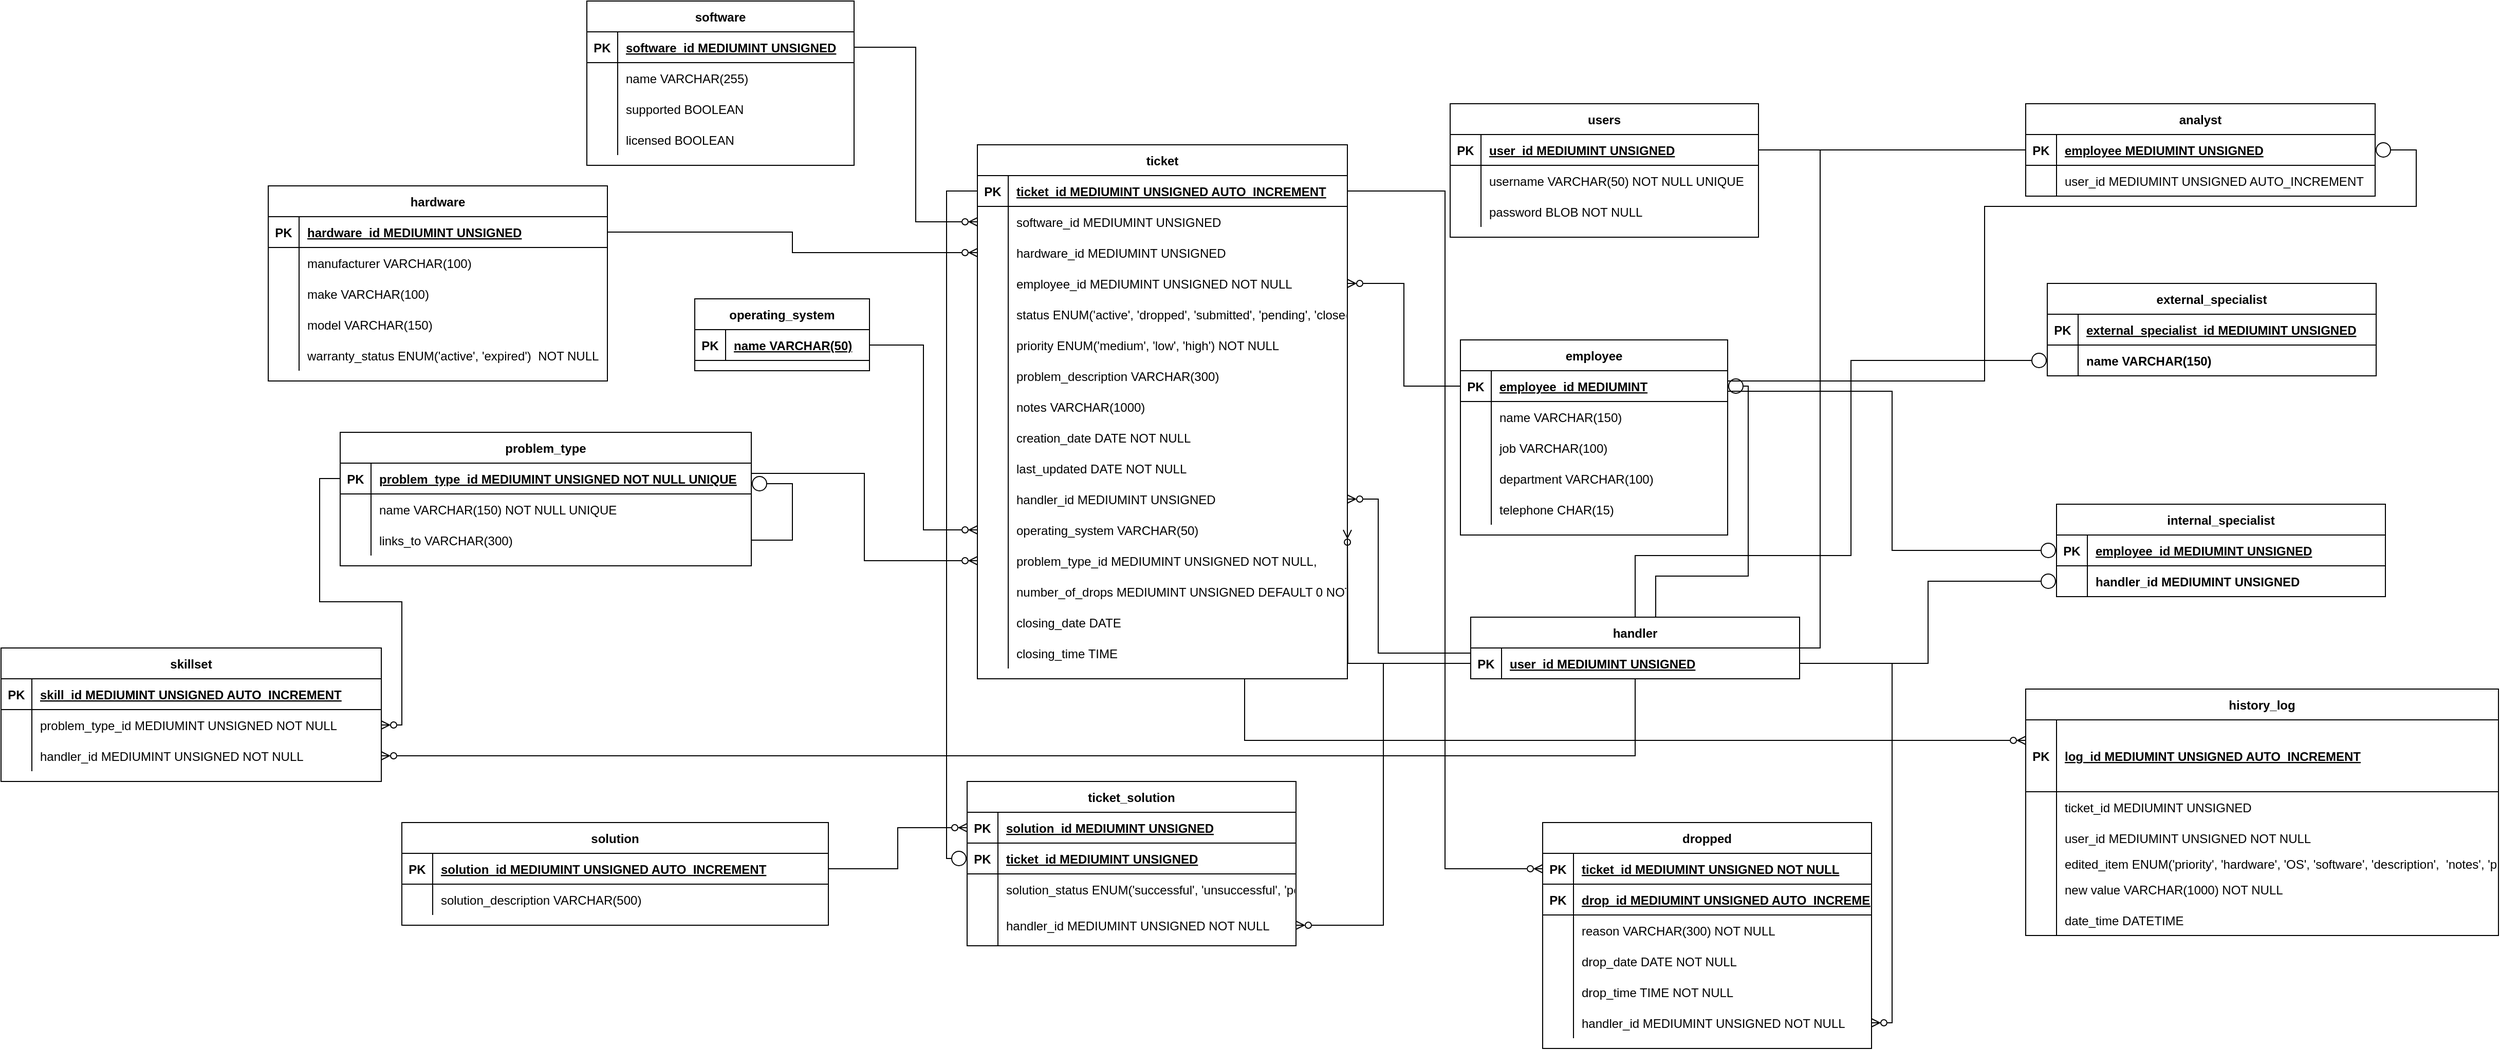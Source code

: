 <mxfile version="17.5.0" type="device"><diagram id="R2lEEEUBdFMjLlhIrx00" name="Page-1"><mxGraphModel dx="2952" dy="2409" grid="1" gridSize="10" guides="1" tooltips="1" connect="1" arrows="1" fold="1" page="1" pageScale="1" pageWidth="850" pageHeight="1100" math="0" shadow="0" extFonts="Permanent Marker^https://fonts.googleapis.com/css?family=Permanent+Marker"><root><mxCell id="0"/><mxCell id="1" parent="0"/><mxCell id="pi642s9wxTW9ghYEUie2-259" value="employee" style="shape=table;startSize=30;container=1;collapsible=1;childLayout=tableLayout;fixedRows=1;rowLines=0;fontStyle=1;align=center;resizeLast=1;rounded=0;" parent="1" vertex="1"><mxGeometry x="1170" y="-520" width="260" height="190" as="geometry"/></mxCell><mxCell id="pi642s9wxTW9ghYEUie2-263" value="" style="shape=tableRow;horizontal=0;startSize=0;swimlaneHead=0;swimlaneBody=0;fillColor=none;collapsible=0;dropTarget=0;points=[[0,0.5],[1,0.5]];portConstraint=eastwest;top=0;left=0;right=0;bottom=1;rounded=0;" parent="pi642s9wxTW9ghYEUie2-259" vertex="1"><mxGeometry y="30" width="260" height="30" as="geometry"/></mxCell><mxCell id="pi642s9wxTW9ghYEUie2-264" value="PK" style="shape=partialRectangle;overflow=hidden;connectable=0;fillColor=none;top=0;left=0;bottom=0;right=0;fontStyle=1;rounded=0;" parent="pi642s9wxTW9ghYEUie2-263" vertex="1"><mxGeometry width="30" height="30" as="geometry"><mxRectangle width="30" height="30" as="alternateBounds"/></mxGeometry></mxCell><mxCell id="pi642s9wxTW9ghYEUie2-265" value="employee_id MEDIUMINT" style="shape=partialRectangle;overflow=hidden;connectable=0;fillColor=none;align=left;top=0;left=0;bottom=0;right=0;spacingLeft=6;fontStyle=5;rounded=0;" parent="pi642s9wxTW9ghYEUie2-263" vertex="1"><mxGeometry x="30" width="230" height="30" as="geometry"><mxRectangle width="230" height="30" as="alternateBounds"/></mxGeometry></mxCell><mxCell id="zHrN1tdYzKhYVqX70469-4" value="" style="shape=tableRow;horizontal=0;startSize=0;swimlaneHead=0;swimlaneBody=0;fillColor=none;collapsible=0;dropTarget=0;points=[[0,0.5],[1,0.5]];portConstraint=eastwest;top=0;left=0;right=0;bottom=0;rounded=0;" parent="pi642s9wxTW9ghYEUie2-259" vertex="1"><mxGeometry y="60" width="260" height="30" as="geometry"/></mxCell><mxCell id="zHrN1tdYzKhYVqX70469-5" value="" style="shape=partialRectangle;overflow=hidden;connectable=0;fillColor=none;top=0;left=0;bottom=0;right=0;rounded=0;" parent="zHrN1tdYzKhYVqX70469-4" vertex="1"><mxGeometry width="30" height="30" as="geometry"><mxRectangle width="30" height="30" as="alternateBounds"/></mxGeometry></mxCell><mxCell id="zHrN1tdYzKhYVqX70469-6" value="name VARCHAR(150)" style="shape=partialRectangle;overflow=hidden;connectable=0;fillColor=none;align=left;top=0;left=0;bottom=0;right=0;spacingLeft=6;rounded=0;" parent="zHrN1tdYzKhYVqX70469-4" vertex="1"><mxGeometry x="30" width="230" height="30" as="geometry"><mxRectangle width="230" height="30" as="alternateBounds"/></mxGeometry></mxCell><mxCell id="pi642s9wxTW9ghYEUie2-266" value="" style="shape=tableRow;horizontal=0;startSize=0;swimlaneHead=0;swimlaneBody=0;fillColor=none;collapsible=0;dropTarget=0;points=[[0,0.5],[1,0.5]];portConstraint=eastwest;top=0;left=0;right=0;bottom=0;rounded=0;" parent="pi642s9wxTW9ghYEUie2-259" vertex="1"><mxGeometry y="90" width="260" height="30" as="geometry"/></mxCell><mxCell id="pi642s9wxTW9ghYEUie2-267" value="" style="shape=partialRectangle;overflow=hidden;connectable=0;fillColor=none;top=0;left=0;bottom=0;right=0;rounded=0;" parent="pi642s9wxTW9ghYEUie2-266" vertex="1"><mxGeometry width="30" height="30" as="geometry"><mxRectangle width="30" height="30" as="alternateBounds"/></mxGeometry></mxCell><mxCell id="pi642s9wxTW9ghYEUie2-268" value="job VARCHAR(100)" style="shape=partialRectangle;overflow=hidden;connectable=0;fillColor=none;align=left;top=0;left=0;bottom=0;right=0;spacingLeft=6;rounded=0;" parent="pi642s9wxTW9ghYEUie2-266" vertex="1"><mxGeometry x="30" width="230" height="30" as="geometry"><mxRectangle width="230" height="30" as="alternateBounds"/></mxGeometry></mxCell><mxCell id="pi642s9wxTW9ghYEUie2-269" value="" style="shape=tableRow;horizontal=0;startSize=0;swimlaneHead=0;swimlaneBody=0;fillColor=none;collapsible=0;dropTarget=0;points=[[0,0.5],[1,0.5]];portConstraint=eastwest;top=0;left=0;right=0;bottom=0;rounded=0;" parent="pi642s9wxTW9ghYEUie2-259" vertex="1"><mxGeometry y="120" width="260" height="30" as="geometry"/></mxCell><mxCell id="pi642s9wxTW9ghYEUie2-270" value="" style="shape=partialRectangle;overflow=hidden;connectable=0;fillColor=none;top=0;left=0;bottom=0;right=0;rounded=0;" parent="pi642s9wxTW9ghYEUie2-269" vertex="1"><mxGeometry width="30" height="30" as="geometry"><mxRectangle width="30" height="30" as="alternateBounds"/></mxGeometry></mxCell><mxCell id="pi642s9wxTW9ghYEUie2-271" value="department VARCHAR(100)" style="shape=partialRectangle;overflow=hidden;connectable=0;fillColor=none;align=left;top=0;left=0;bottom=0;right=0;spacingLeft=6;rounded=0;" parent="pi642s9wxTW9ghYEUie2-269" vertex="1"><mxGeometry x="30" width="230" height="30" as="geometry"><mxRectangle width="230" height="30" as="alternateBounds"/></mxGeometry></mxCell><mxCell id="pi642s9wxTW9ghYEUie2-272" value="" style="shape=tableRow;horizontal=0;startSize=0;swimlaneHead=0;swimlaneBody=0;fillColor=none;collapsible=0;dropTarget=0;points=[[0,0.5],[1,0.5]];portConstraint=eastwest;top=0;left=0;right=0;bottom=0;rounded=0;" parent="pi642s9wxTW9ghYEUie2-259" vertex="1"><mxGeometry y="150" width="260" height="30" as="geometry"/></mxCell><mxCell id="pi642s9wxTW9ghYEUie2-273" value="" style="shape=partialRectangle;overflow=hidden;connectable=0;fillColor=none;top=0;left=0;bottom=0;right=0;rounded=0;" parent="pi642s9wxTW9ghYEUie2-272" vertex="1"><mxGeometry width="30" height="30" as="geometry"><mxRectangle width="30" height="30" as="alternateBounds"/></mxGeometry></mxCell><mxCell id="pi642s9wxTW9ghYEUie2-274" value="telephone CHAR(15)" style="shape=partialRectangle;overflow=hidden;connectable=0;fillColor=none;align=left;top=0;left=0;bottom=0;right=0;spacingLeft=6;rounded=0;" parent="pi642s9wxTW9ghYEUie2-272" vertex="1"><mxGeometry x="30" width="230" height="30" as="geometry"><mxRectangle width="230" height="30" as="alternateBounds"/></mxGeometry></mxCell><mxCell id="pi642s9wxTW9ghYEUie2-275" value="users" style="shape=table;startSize=30;container=1;collapsible=1;childLayout=tableLayout;fixedRows=1;rowLines=0;fontStyle=1;align=center;resizeLast=1;rounded=0;" parent="1" vertex="1"><mxGeometry x="1160" y="-750" width="300" height="130" as="geometry"/></mxCell><mxCell id="pi642s9wxTW9ghYEUie2-276" value="" style="shape=tableRow;horizontal=0;startSize=0;swimlaneHead=0;swimlaneBody=0;fillColor=none;collapsible=0;dropTarget=0;points=[[0,0.5],[1,0.5]];portConstraint=eastwest;top=0;left=0;right=0;bottom=1;rounded=0;" parent="pi642s9wxTW9ghYEUie2-275" vertex="1"><mxGeometry y="30" width="300" height="30" as="geometry"/></mxCell><mxCell id="pi642s9wxTW9ghYEUie2-277" value="PK" style="shape=partialRectangle;overflow=hidden;connectable=0;fillColor=none;top=0;left=0;bottom=0;right=0;fontStyle=1;rounded=0;" parent="pi642s9wxTW9ghYEUie2-276" vertex="1"><mxGeometry width="30" height="30" as="geometry"><mxRectangle width="30" height="30" as="alternateBounds"/></mxGeometry></mxCell><mxCell id="pi642s9wxTW9ghYEUie2-278" value="user_id MEDIUMINT UNSIGNED" style="shape=partialRectangle;overflow=hidden;connectable=0;fillColor=none;align=left;top=0;left=0;bottom=0;right=0;spacingLeft=6;fontStyle=5;rounded=0;" parent="pi642s9wxTW9ghYEUie2-276" vertex="1"><mxGeometry x="30" width="270" height="30" as="geometry"><mxRectangle width="270" height="30" as="alternateBounds"/></mxGeometry></mxCell><mxCell id="pi642s9wxTW9ghYEUie2-279" value="" style="shape=tableRow;horizontal=0;startSize=0;swimlaneHead=0;swimlaneBody=0;fillColor=none;collapsible=0;dropTarget=0;points=[[0,0.5],[1,0.5]];portConstraint=eastwest;top=0;left=0;right=0;bottom=0;rounded=0;" parent="pi642s9wxTW9ghYEUie2-275" vertex="1"><mxGeometry y="60" width="300" height="30" as="geometry"/></mxCell><mxCell id="pi642s9wxTW9ghYEUie2-280" value="" style="shape=partialRectangle;overflow=hidden;connectable=0;fillColor=none;top=0;left=0;bottom=0;right=0;rounded=0;" parent="pi642s9wxTW9ghYEUie2-279" vertex="1"><mxGeometry width="30" height="30" as="geometry"><mxRectangle width="30" height="30" as="alternateBounds"/></mxGeometry></mxCell><mxCell id="pi642s9wxTW9ghYEUie2-281" value="username VARCHAR(50) NOT NULL UNIQUE" style="shape=partialRectangle;overflow=hidden;connectable=0;fillColor=none;align=left;top=0;left=0;bottom=0;right=0;spacingLeft=6;rounded=0;" parent="pi642s9wxTW9ghYEUie2-279" vertex="1"><mxGeometry x="30" width="270" height="30" as="geometry"><mxRectangle width="270" height="30" as="alternateBounds"/></mxGeometry></mxCell><mxCell id="pi642s9wxTW9ghYEUie2-282" value="" style="shape=tableRow;horizontal=0;startSize=0;swimlaneHead=0;swimlaneBody=0;fillColor=none;collapsible=0;dropTarget=0;points=[[0,0.5],[1,0.5]];portConstraint=eastwest;top=0;left=0;right=0;bottom=0;rounded=0;" parent="pi642s9wxTW9ghYEUie2-275" vertex="1"><mxGeometry y="90" width="300" height="30" as="geometry"/></mxCell><mxCell id="pi642s9wxTW9ghYEUie2-283" value="" style="shape=partialRectangle;overflow=hidden;connectable=0;fillColor=none;top=0;left=0;bottom=0;right=0;rounded=0;" parent="pi642s9wxTW9ghYEUie2-282" vertex="1"><mxGeometry width="30" height="30" as="geometry"><mxRectangle width="30" height="30" as="alternateBounds"/></mxGeometry></mxCell><mxCell id="pi642s9wxTW9ghYEUie2-284" value="password BLOB NOT NULL" style="shape=partialRectangle;overflow=hidden;connectable=0;fillColor=none;align=left;top=0;left=0;bottom=0;right=0;spacingLeft=6;rounded=0;" parent="pi642s9wxTW9ghYEUie2-282" vertex="1"><mxGeometry x="30" width="270" height="30" as="geometry"><mxRectangle width="270" height="30" as="alternateBounds"/></mxGeometry></mxCell><mxCell id="vHf0I6picMS0v5P489Tf-5" style="edgeStyle=orthogonalEdgeStyle;rounded=0;orthogonalLoop=1;jettySize=auto;html=1;entryX=1;entryY=0.5;entryDx=0;entryDy=0;endArrow=ERzeroToMany;endFill=0;" parent="1" source="pi642s9wxTW9ghYEUie2-285" target="pi642s9wxTW9ghYEUie2-412" edge="1"><mxGeometry relative="1" as="geometry"><Array as="points"><mxPoint x="1090" y="-215"/><mxPoint x="1090" y="-365"/></Array></mxGeometry></mxCell><mxCell id="vHf0I6picMS0v5P489Tf-20" style="edgeStyle=orthogonalEdgeStyle;rounded=0;orthogonalLoop=1;jettySize=auto;html=1;entryX=1;entryY=0.5;entryDx=0;entryDy=0;endArrow=ERzeroToMany;endFill=0;verticalAlign=top;" parent="1" source="pi642s9wxTW9ghYEUie2-285" target="pi642s9wxTW9ghYEUie2-520" edge="1"><mxGeometry relative="1" as="geometry"/></mxCell><mxCell id="vHf0I6picMS0v5P489Tf-24" style="edgeStyle=orthogonalEdgeStyle;rounded=0;orthogonalLoop=1;jettySize=auto;html=1;entryX=1;entryY=0.5;entryDx=0;entryDy=0;endArrow=circle;endFill=0;" parent="1" source="pi642s9wxTW9ghYEUie2-285" target="pi642s9wxTW9ghYEUie2-263" edge="1"><mxGeometry relative="1" as="geometry"><Array as="points"><mxPoint x="1360" y="-290"/><mxPoint x="1450" y="-290"/><mxPoint x="1450" y="-475"/></Array></mxGeometry></mxCell><mxCell id="vHf0I6picMS0v5P489Tf-26" style="edgeStyle=orthogonalEdgeStyle;rounded=0;orthogonalLoop=1;jettySize=auto;html=1;entryX=0;entryY=0.5;entryDx=0;entryDy=0;endArrow=circle;endFill=0;" parent="1" source="pi642s9wxTW9ghYEUie2-285" target="pi642s9wxTW9ghYEUie2-359" edge="1"><mxGeometry relative="1" as="geometry"><Array as="points"><mxPoint x="1340" y="-310"/><mxPoint x="1550" y="-310"/></Array></mxGeometry></mxCell><mxCell id="pi642s9wxTW9ghYEUie2-285" value="handler" style="shape=table;startSize=30;container=1;collapsible=1;childLayout=tableLayout;fixedRows=1;rowLines=0;fontStyle=1;align=center;resizeLast=1;rounded=0;" parent="1" vertex="1"><mxGeometry x="1180" y="-250" width="320" height="60" as="geometry"/></mxCell><mxCell id="pi642s9wxTW9ghYEUie2-286" value="" style="shape=tableRow;horizontal=0;startSize=0;swimlaneHead=0;swimlaneBody=0;fillColor=none;collapsible=0;dropTarget=0;points=[[0,0.5],[1,0.5]];portConstraint=eastwest;top=0;left=0;right=0;bottom=1;rounded=0;" parent="pi642s9wxTW9ghYEUie2-285" vertex="1"><mxGeometry y="30" width="320" height="30" as="geometry"/></mxCell><mxCell id="pi642s9wxTW9ghYEUie2-287" value="PK" style="shape=partialRectangle;overflow=hidden;connectable=0;fillColor=none;top=0;left=0;bottom=0;right=0;fontStyle=1;rounded=0;" parent="pi642s9wxTW9ghYEUie2-286" vertex="1"><mxGeometry width="30" height="30" as="geometry"><mxRectangle width="30" height="30" as="alternateBounds"/></mxGeometry></mxCell><mxCell id="pi642s9wxTW9ghYEUie2-288" value="user_id MEDIUMINT UNSIGNED" style="shape=partialRectangle;overflow=hidden;connectable=0;fillColor=none;align=left;top=0;left=0;bottom=0;right=0;spacingLeft=6;fontStyle=5;rounded=0;" parent="pi642s9wxTW9ghYEUie2-286" vertex="1"><mxGeometry x="30" width="290" height="30" as="geometry"><mxRectangle width="290" height="30" as="alternateBounds"/></mxGeometry></mxCell><mxCell id="pi642s9wxTW9ghYEUie2-292" value="hardware" style="shape=table;startSize=30;container=1;collapsible=1;childLayout=tableLayout;fixedRows=1;rowLines=0;fontStyle=1;align=center;resizeLast=1;rounded=0;" parent="1" vertex="1"><mxGeometry x="10" y="-670" width="330" height="190" as="geometry"/></mxCell><mxCell id="pi642s9wxTW9ghYEUie2-293" value="" style="shape=tableRow;horizontal=0;startSize=0;swimlaneHead=0;swimlaneBody=0;fillColor=none;collapsible=0;dropTarget=0;points=[[0,0.5],[1,0.5]];portConstraint=eastwest;top=0;left=0;right=0;bottom=1;rounded=0;" parent="pi642s9wxTW9ghYEUie2-292" vertex="1"><mxGeometry y="30" width="330" height="30" as="geometry"/></mxCell><mxCell id="pi642s9wxTW9ghYEUie2-294" value="PK" style="shape=partialRectangle;overflow=hidden;connectable=0;fillColor=none;top=0;left=0;bottom=0;right=0;fontStyle=1;rounded=0;" parent="pi642s9wxTW9ghYEUie2-293" vertex="1"><mxGeometry width="30" height="30" as="geometry"><mxRectangle width="30" height="30" as="alternateBounds"/></mxGeometry></mxCell><mxCell id="pi642s9wxTW9ghYEUie2-295" value="hardware_id MEDIUMINT UNSIGNED" style="shape=partialRectangle;overflow=hidden;connectable=0;fillColor=none;align=left;top=0;left=0;bottom=0;right=0;spacingLeft=6;fontStyle=5;rounded=0;" parent="pi642s9wxTW9ghYEUie2-293" vertex="1"><mxGeometry x="30" width="300" height="30" as="geometry"><mxRectangle width="300" height="30" as="alternateBounds"/></mxGeometry></mxCell><mxCell id="pi642s9wxTW9ghYEUie2-296" value="" style="shape=tableRow;horizontal=0;startSize=0;swimlaneHead=0;swimlaneBody=0;fillColor=none;collapsible=0;dropTarget=0;points=[[0,0.5],[1,0.5]];portConstraint=eastwest;top=0;left=0;right=0;bottom=0;rounded=0;" parent="pi642s9wxTW9ghYEUie2-292" vertex="1"><mxGeometry y="60" width="330" height="30" as="geometry"/></mxCell><mxCell id="pi642s9wxTW9ghYEUie2-297" value="" style="shape=partialRectangle;overflow=hidden;connectable=0;fillColor=none;top=0;left=0;bottom=0;right=0;rounded=0;" parent="pi642s9wxTW9ghYEUie2-296" vertex="1"><mxGeometry width="30" height="30" as="geometry"><mxRectangle width="30" height="30" as="alternateBounds"/></mxGeometry></mxCell><mxCell id="pi642s9wxTW9ghYEUie2-298" value="manufacturer VARCHAR(100)" style="shape=partialRectangle;overflow=hidden;connectable=0;fillColor=none;align=left;top=0;left=0;bottom=0;right=0;spacingLeft=6;rounded=0;" parent="pi642s9wxTW9ghYEUie2-296" vertex="1"><mxGeometry x="30" width="300" height="30" as="geometry"><mxRectangle width="300" height="30" as="alternateBounds"/></mxGeometry></mxCell><mxCell id="pi642s9wxTW9ghYEUie2-299" value="" style="shape=tableRow;horizontal=0;startSize=0;swimlaneHead=0;swimlaneBody=0;fillColor=none;collapsible=0;dropTarget=0;points=[[0,0.5],[1,0.5]];portConstraint=eastwest;top=0;left=0;right=0;bottom=0;rounded=0;" parent="pi642s9wxTW9ghYEUie2-292" vertex="1"><mxGeometry y="90" width="330" height="30" as="geometry"/></mxCell><mxCell id="pi642s9wxTW9ghYEUie2-300" value="" style="shape=partialRectangle;overflow=hidden;connectable=0;fillColor=none;top=0;left=0;bottom=0;right=0;rounded=0;" parent="pi642s9wxTW9ghYEUie2-299" vertex="1"><mxGeometry width="30" height="30" as="geometry"><mxRectangle width="30" height="30" as="alternateBounds"/></mxGeometry></mxCell><mxCell id="pi642s9wxTW9ghYEUie2-301" value="make VARCHAR(100)" style="shape=partialRectangle;overflow=hidden;connectable=0;fillColor=none;align=left;top=0;left=0;bottom=0;right=0;spacingLeft=6;rounded=0;" parent="pi642s9wxTW9ghYEUie2-299" vertex="1"><mxGeometry x="30" width="300" height="30" as="geometry"><mxRectangle width="300" height="30" as="alternateBounds"/></mxGeometry></mxCell><mxCell id="pi642s9wxTW9ghYEUie2-302" value="" style="shape=tableRow;horizontal=0;startSize=0;swimlaneHead=0;swimlaneBody=0;fillColor=none;collapsible=0;dropTarget=0;points=[[0,0.5],[1,0.5]];portConstraint=eastwest;top=0;left=0;right=0;bottom=0;rounded=0;" parent="pi642s9wxTW9ghYEUie2-292" vertex="1"><mxGeometry y="120" width="330" height="30" as="geometry"/></mxCell><mxCell id="pi642s9wxTW9ghYEUie2-303" value="" style="shape=partialRectangle;overflow=hidden;connectable=0;fillColor=none;top=0;left=0;bottom=0;right=0;rounded=0;" parent="pi642s9wxTW9ghYEUie2-302" vertex="1"><mxGeometry width="30" height="30" as="geometry"><mxRectangle width="30" height="30" as="alternateBounds"/></mxGeometry></mxCell><mxCell id="pi642s9wxTW9ghYEUie2-304" value="model VARCHAR(150)" style="shape=partialRectangle;overflow=hidden;connectable=0;fillColor=none;align=left;top=0;left=0;bottom=0;right=0;spacingLeft=6;rounded=0;" parent="pi642s9wxTW9ghYEUie2-302" vertex="1"><mxGeometry x="30" width="300" height="30" as="geometry"><mxRectangle width="300" height="30" as="alternateBounds"/></mxGeometry></mxCell><mxCell id="pi642s9wxTW9ghYEUie2-305" value="" style="shape=tableRow;horizontal=0;startSize=0;swimlaneHead=0;swimlaneBody=0;fillColor=none;collapsible=0;dropTarget=0;points=[[0,0.5],[1,0.5]];portConstraint=eastwest;top=0;left=0;right=0;bottom=0;rounded=0;" parent="pi642s9wxTW9ghYEUie2-292" vertex="1"><mxGeometry y="150" width="330" height="30" as="geometry"/></mxCell><mxCell id="pi642s9wxTW9ghYEUie2-306" value="" style="shape=partialRectangle;overflow=hidden;connectable=0;fillColor=none;top=0;left=0;bottom=0;right=0;rounded=0;" parent="pi642s9wxTW9ghYEUie2-305" vertex="1"><mxGeometry width="30" height="30" as="geometry"><mxRectangle width="30" height="30" as="alternateBounds"/></mxGeometry></mxCell><mxCell id="pi642s9wxTW9ghYEUie2-307" value="warranty_status ENUM('active', 'expired')  NOT NULL" style="shape=partialRectangle;overflow=hidden;connectable=0;fillColor=none;align=left;top=0;left=0;bottom=0;right=0;spacingLeft=6;rounded=0;" parent="pi642s9wxTW9ghYEUie2-305" vertex="1"><mxGeometry x="30" width="300" height="30" as="geometry"><mxRectangle width="300" height="30" as="alternateBounds"/></mxGeometry></mxCell><mxCell id="pi642s9wxTW9ghYEUie2-308" value="operating_system" style="shape=table;startSize=30;container=1;collapsible=1;childLayout=tableLayout;fixedRows=1;rowLines=0;fontStyle=1;align=center;resizeLast=1;rounded=0;" parent="1" vertex="1"><mxGeometry x="425" y="-560" width="170" height="70" as="geometry"/></mxCell><mxCell id="pi642s9wxTW9ghYEUie2-309" value="" style="shape=tableRow;horizontal=0;startSize=0;swimlaneHead=0;swimlaneBody=0;fillColor=none;collapsible=0;dropTarget=0;points=[[0,0.5],[1,0.5]];portConstraint=eastwest;top=0;left=0;right=0;bottom=1;rounded=0;" parent="pi642s9wxTW9ghYEUie2-308" vertex="1"><mxGeometry y="30" width="170" height="30" as="geometry"/></mxCell><mxCell id="pi642s9wxTW9ghYEUie2-310" value="PK" style="shape=partialRectangle;overflow=hidden;connectable=0;fillColor=none;top=0;left=0;bottom=0;right=0;fontStyle=1;rounded=0;" parent="pi642s9wxTW9ghYEUie2-309" vertex="1"><mxGeometry width="30" height="30" as="geometry"><mxRectangle width="30" height="30" as="alternateBounds"/></mxGeometry></mxCell><mxCell id="pi642s9wxTW9ghYEUie2-311" value="name VARCHAR(50)" style="shape=partialRectangle;overflow=hidden;connectable=0;fillColor=none;align=left;top=0;left=0;bottom=0;right=0;spacingLeft=6;fontStyle=5;rounded=0;" parent="pi642s9wxTW9ghYEUie2-309" vertex="1"><mxGeometry x="30" width="140" height="30" as="geometry"><mxRectangle width="140" height="30" as="alternateBounds"/></mxGeometry></mxCell><mxCell id="pi642s9wxTW9ghYEUie2-312" value="software" style="shape=table;startSize=30;container=1;collapsible=1;childLayout=tableLayout;fixedRows=1;rowLines=0;fontStyle=1;align=center;resizeLast=1;rounded=0;" parent="1" vertex="1"><mxGeometry x="320" y="-850" width="260" height="160" as="geometry"/></mxCell><mxCell id="pi642s9wxTW9ghYEUie2-316" value="" style="shape=tableRow;horizontal=0;startSize=0;swimlaneHead=0;swimlaneBody=0;fillColor=none;collapsible=0;dropTarget=0;points=[[0,0.5],[1,0.5]];portConstraint=eastwest;top=0;left=0;right=0;bottom=1;rounded=0;" parent="pi642s9wxTW9ghYEUie2-312" vertex="1"><mxGeometry y="30" width="260" height="30" as="geometry"/></mxCell><mxCell id="pi642s9wxTW9ghYEUie2-317" value="PK" style="shape=partialRectangle;overflow=hidden;connectable=0;fillColor=none;top=0;left=0;bottom=0;right=0;fontStyle=1;rounded=0;" parent="pi642s9wxTW9ghYEUie2-316" vertex="1"><mxGeometry width="30" height="30" as="geometry"><mxRectangle width="30" height="30" as="alternateBounds"/></mxGeometry></mxCell><mxCell id="pi642s9wxTW9ghYEUie2-318" value="software_id MEDIUMINT UNSIGNED" style="shape=partialRectangle;overflow=hidden;connectable=0;fillColor=none;align=left;top=0;left=0;bottom=0;right=0;spacingLeft=6;fontStyle=5;rounded=0;" parent="pi642s9wxTW9ghYEUie2-316" vertex="1"><mxGeometry x="30" width="230" height="30" as="geometry"><mxRectangle width="230" height="30" as="alternateBounds"/></mxGeometry></mxCell><mxCell id="pi642s9wxTW9ghYEUie2-319" value="" style="shape=tableRow;horizontal=0;startSize=0;swimlaneHead=0;swimlaneBody=0;fillColor=none;collapsible=0;dropTarget=0;points=[[0,0.5],[1,0.5]];portConstraint=eastwest;top=0;left=0;right=0;bottom=0;rounded=0;" parent="pi642s9wxTW9ghYEUie2-312" vertex="1"><mxGeometry y="60" width="260" height="30" as="geometry"/></mxCell><mxCell id="pi642s9wxTW9ghYEUie2-320" value="" style="shape=partialRectangle;overflow=hidden;connectable=0;fillColor=none;top=0;left=0;bottom=0;right=0;rounded=0;" parent="pi642s9wxTW9ghYEUie2-319" vertex="1"><mxGeometry width="30" height="30" as="geometry"><mxRectangle width="30" height="30" as="alternateBounds"/></mxGeometry></mxCell><mxCell id="pi642s9wxTW9ghYEUie2-321" value="name VARCHAR(255)" style="shape=partialRectangle;overflow=hidden;connectable=0;fillColor=none;align=left;top=0;left=0;bottom=0;right=0;spacingLeft=6;rounded=0;" parent="pi642s9wxTW9ghYEUie2-319" vertex="1"><mxGeometry x="30" width="230" height="30" as="geometry"><mxRectangle width="230" height="30" as="alternateBounds"/></mxGeometry></mxCell><mxCell id="zHrN1tdYzKhYVqX70469-18" value="" style="shape=tableRow;horizontal=0;startSize=0;swimlaneHead=0;swimlaneBody=0;fillColor=none;collapsible=0;dropTarget=0;points=[[0,0.5],[1,0.5]];portConstraint=eastwest;top=0;left=0;right=0;bottom=0;rounded=0;" parent="pi642s9wxTW9ghYEUie2-312" vertex="1"><mxGeometry y="90" width="260" height="30" as="geometry"/></mxCell><mxCell id="zHrN1tdYzKhYVqX70469-19" value="" style="shape=partialRectangle;overflow=hidden;connectable=0;fillColor=none;top=0;left=0;bottom=0;right=0;rounded=0;" parent="zHrN1tdYzKhYVqX70469-18" vertex="1"><mxGeometry width="30" height="30" as="geometry"><mxRectangle width="30" height="30" as="alternateBounds"/></mxGeometry></mxCell><mxCell id="zHrN1tdYzKhYVqX70469-20" value="supported  BOOLEAN" style="shape=partialRectangle;overflow=hidden;connectable=0;fillColor=none;align=left;top=0;left=0;bottom=0;right=0;spacingLeft=6;rounded=0;" parent="zHrN1tdYzKhYVqX70469-18" vertex="1"><mxGeometry x="30" width="230" height="30" as="geometry"><mxRectangle width="230" height="30" as="alternateBounds"/></mxGeometry></mxCell><mxCell id="pi642s9wxTW9ghYEUie2-322" value="" style="shape=tableRow;horizontal=0;startSize=0;swimlaneHead=0;swimlaneBody=0;fillColor=none;collapsible=0;dropTarget=0;points=[[0,0.5],[1,0.5]];portConstraint=eastwest;top=0;left=0;right=0;bottom=0;rounded=0;" parent="pi642s9wxTW9ghYEUie2-312" vertex="1"><mxGeometry y="120" width="260" height="30" as="geometry"/></mxCell><mxCell id="pi642s9wxTW9ghYEUie2-323" value="" style="shape=partialRectangle;overflow=hidden;connectable=0;fillColor=none;top=0;left=0;bottom=0;right=0;rounded=0;" parent="pi642s9wxTW9ghYEUie2-322" vertex="1"><mxGeometry width="30" height="30" as="geometry"><mxRectangle width="30" height="30" as="alternateBounds"/></mxGeometry></mxCell><mxCell id="pi642s9wxTW9ghYEUie2-324" value="licensed  BOOLEAN" style="shape=partialRectangle;overflow=hidden;connectable=0;fillColor=none;align=left;top=0;left=0;bottom=0;right=0;spacingLeft=6;rounded=0;" parent="pi642s9wxTW9ghYEUie2-322" vertex="1"><mxGeometry x="30" width="230" height="30" as="geometry"><mxRectangle width="230" height="30" as="alternateBounds"/></mxGeometry></mxCell><mxCell id="pi642s9wxTW9ghYEUie2-325" value="problem_type" style="shape=table;startSize=30;container=1;collapsible=1;childLayout=tableLayout;fixedRows=1;rowLines=0;fontStyle=1;align=center;resizeLast=1;rounded=0;" parent="1" vertex="1"><mxGeometry x="80" y="-430" width="400" height="130" as="geometry"/></mxCell><mxCell id="pi642s9wxTW9ghYEUie2-329" value="" style="shape=tableRow;horizontal=0;startSize=0;swimlaneHead=0;swimlaneBody=0;fillColor=none;collapsible=0;dropTarget=0;points=[[0,0.5],[1,0.5]];portConstraint=eastwest;top=0;left=0;right=0;bottom=1;rounded=0;" parent="pi642s9wxTW9ghYEUie2-325" vertex="1"><mxGeometry y="30" width="400" height="30" as="geometry"/></mxCell><mxCell id="pi642s9wxTW9ghYEUie2-330" value="PK" style="shape=partialRectangle;overflow=hidden;connectable=0;fillColor=none;top=0;left=0;bottom=0;right=0;fontStyle=1;rounded=0;" parent="pi642s9wxTW9ghYEUie2-329" vertex="1"><mxGeometry width="30" height="30" as="geometry"><mxRectangle width="30" height="30" as="alternateBounds"/></mxGeometry></mxCell><mxCell id="pi642s9wxTW9ghYEUie2-331" value="problem_type_id MEDIUMINT UNSIGNED NOT NULL UNIQUE" style="shape=partialRectangle;overflow=hidden;connectable=0;fillColor=none;align=left;top=0;left=0;bottom=0;right=0;spacingLeft=6;fontStyle=5;rounded=0;" parent="pi642s9wxTW9ghYEUie2-329" vertex="1"><mxGeometry x="30" width="370" height="30" as="geometry"><mxRectangle width="370" height="30" as="alternateBounds"/></mxGeometry></mxCell><mxCell id="pi642s9wxTW9ghYEUie2-332" value="" style="shape=tableRow;horizontal=0;startSize=0;swimlaneHead=0;swimlaneBody=0;fillColor=none;collapsible=0;dropTarget=0;points=[[0,0.5],[1,0.5]];portConstraint=eastwest;top=0;left=0;right=0;bottom=0;rounded=0;" parent="pi642s9wxTW9ghYEUie2-325" vertex="1"><mxGeometry y="60" width="400" height="30" as="geometry"/></mxCell><mxCell id="pi642s9wxTW9ghYEUie2-333" value="" style="shape=partialRectangle;overflow=hidden;connectable=0;fillColor=none;top=0;left=0;bottom=0;right=0;rounded=0;" parent="pi642s9wxTW9ghYEUie2-332" vertex="1"><mxGeometry width="30" height="30" as="geometry"><mxRectangle width="30" height="30" as="alternateBounds"/></mxGeometry></mxCell><mxCell id="pi642s9wxTW9ghYEUie2-334" value="name VARCHAR(150) NOT NULL UNIQUE" style="shape=partialRectangle;overflow=hidden;connectable=0;fillColor=none;align=left;top=0;left=0;bottom=0;right=0;spacingLeft=6;rounded=0;" parent="pi642s9wxTW9ghYEUie2-332" vertex="1"><mxGeometry x="30" width="370" height="30" as="geometry"><mxRectangle width="370" height="30" as="alternateBounds"/></mxGeometry></mxCell><mxCell id="zHrN1tdYzKhYVqX70469-21" value="" style="shape=tableRow;horizontal=0;startSize=0;swimlaneHead=0;swimlaneBody=0;fillColor=none;collapsible=0;dropTarget=0;points=[[0,0.5],[1,0.5]];portConstraint=eastwest;top=0;left=0;right=0;bottom=0;rounded=0;" parent="pi642s9wxTW9ghYEUie2-325" vertex="1"><mxGeometry y="90" width="400" height="30" as="geometry"/></mxCell><mxCell id="zHrN1tdYzKhYVqX70469-22" value="" style="shape=partialRectangle;overflow=hidden;connectable=0;fillColor=none;top=0;left=0;bottom=0;right=0;rounded=0;" parent="zHrN1tdYzKhYVqX70469-21" vertex="1"><mxGeometry width="30" height="30" as="geometry"><mxRectangle width="30" height="30" as="alternateBounds"/></mxGeometry></mxCell><mxCell id="zHrN1tdYzKhYVqX70469-23" value="links_to VARCHAR(300)" style="shape=partialRectangle;overflow=hidden;connectable=0;fillColor=none;align=left;top=0;left=0;bottom=0;right=0;spacingLeft=6;rounded=0;" parent="zHrN1tdYzKhYVqX70469-21" vertex="1"><mxGeometry x="30" width="370" height="30" as="geometry"><mxRectangle width="370" height="30" as="alternateBounds"/></mxGeometry></mxCell><mxCell id="pi642s9wxTW9ghYEUie2-335" value="solution" style="shape=table;startSize=30;container=1;collapsible=1;childLayout=tableLayout;fixedRows=1;rowLines=0;fontStyle=1;align=center;resizeLast=1;rounded=0;" parent="1" vertex="1"><mxGeometry x="140" y="-50" width="415" height="100" as="geometry"/></mxCell><mxCell id="pi642s9wxTW9ghYEUie2-336" value="" style="shape=tableRow;horizontal=0;startSize=0;swimlaneHead=0;swimlaneBody=0;fillColor=none;collapsible=0;dropTarget=0;points=[[0,0.5],[1,0.5]];portConstraint=eastwest;top=0;left=0;right=0;bottom=1;rounded=0;" parent="pi642s9wxTW9ghYEUie2-335" vertex="1"><mxGeometry y="30" width="415" height="30" as="geometry"/></mxCell><mxCell id="pi642s9wxTW9ghYEUie2-337" value="PK" style="shape=partialRectangle;overflow=hidden;connectable=0;fillColor=none;top=0;left=0;bottom=0;right=0;fontStyle=1;rounded=0;" parent="pi642s9wxTW9ghYEUie2-336" vertex="1"><mxGeometry width="30" height="30" as="geometry"><mxRectangle width="30" height="30" as="alternateBounds"/></mxGeometry></mxCell><mxCell id="pi642s9wxTW9ghYEUie2-338" value="solution_id MEDIUMINT UNSIGNED AUTO_INCREMENT" style="shape=partialRectangle;overflow=hidden;connectable=0;fillColor=none;align=left;top=0;left=0;bottom=0;right=0;spacingLeft=6;fontStyle=5;rounded=0;" parent="pi642s9wxTW9ghYEUie2-336" vertex="1"><mxGeometry x="30" width="385" height="30" as="geometry"><mxRectangle width="385" height="30" as="alternateBounds"/></mxGeometry></mxCell><mxCell id="pi642s9wxTW9ghYEUie2-339" value="" style="shape=tableRow;horizontal=0;startSize=0;swimlaneHead=0;swimlaneBody=0;fillColor=none;collapsible=0;dropTarget=0;points=[[0,0.5],[1,0.5]];portConstraint=eastwest;top=0;left=0;right=0;bottom=0;rounded=0;" parent="pi642s9wxTW9ghYEUie2-335" vertex="1"><mxGeometry y="60" width="415" height="30" as="geometry"/></mxCell><mxCell id="pi642s9wxTW9ghYEUie2-340" value="" style="shape=partialRectangle;overflow=hidden;connectable=0;fillColor=none;top=0;left=0;bottom=0;right=0;rounded=0;" parent="pi642s9wxTW9ghYEUie2-339" vertex="1"><mxGeometry width="30" height="30" as="geometry"><mxRectangle width="30" height="30" as="alternateBounds"/></mxGeometry></mxCell><mxCell id="pi642s9wxTW9ghYEUie2-341" value="solution_description VARCHAR(500)" style="shape=partialRectangle;overflow=hidden;connectable=0;fillColor=none;align=left;top=0;left=0;bottom=0;right=0;spacingLeft=6;rounded=0;" parent="pi642s9wxTW9ghYEUie2-339" vertex="1"><mxGeometry x="30" width="385" height="30" as="geometry"><mxRectangle width="385" height="30" as="alternateBounds"/></mxGeometry></mxCell><mxCell id="pi642s9wxTW9ghYEUie2-342" value="internal_specialist" style="shape=table;startSize=30;container=1;collapsible=1;childLayout=tableLayout;fixedRows=1;rowLines=0;fontStyle=1;align=center;resizeLast=1;rounded=0;" parent="1" vertex="1"><mxGeometry x="1750" y="-360" width="320" height="90" as="geometry"/></mxCell><mxCell id="pi642s9wxTW9ghYEUie2-343" value="" style="shape=tableRow;horizontal=0;startSize=0;swimlaneHead=0;swimlaneBody=0;fillColor=none;collapsible=0;dropTarget=0;points=[[0,0.5],[1,0.5]];portConstraint=eastwest;top=0;left=0;right=0;bottom=1;rounded=0;" parent="pi642s9wxTW9ghYEUie2-342" vertex="1"><mxGeometry y="30" width="320" height="30" as="geometry"/></mxCell><mxCell id="pi642s9wxTW9ghYEUie2-344" value="PK" style="shape=partialRectangle;overflow=hidden;connectable=0;fillColor=none;top=0;left=0;bottom=0;right=0;fontStyle=1;rounded=0;" parent="pi642s9wxTW9ghYEUie2-343" vertex="1"><mxGeometry width="30" height="30" as="geometry"><mxRectangle width="30" height="30" as="alternateBounds"/></mxGeometry></mxCell><mxCell id="pi642s9wxTW9ghYEUie2-345" value="employee_id MEDIUMINT UNSIGNED" style="shape=partialRectangle;overflow=hidden;connectable=0;fillColor=none;align=left;top=0;left=0;bottom=0;right=0;spacingLeft=6;fontStyle=5;rounded=0;" parent="pi642s9wxTW9ghYEUie2-343" vertex="1"><mxGeometry x="30" width="290" height="30" as="geometry"><mxRectangle width="290" height="30" as="alternateBounds"/></mxGeometry></mxCell><mxCell id="pi642s9wxTW9ghYEUie2-346" value="" style="shape=tableRow;horizontal=0;startSize=0;swimlaneHead=0;swimlaneBody=0;fillColor=none;collapsible=0;dropTarget=0;points=[[0,0.5],[1,0.5]];portConstraint=eastwest;top=0;left=0;right=0;bottom=0;rounded=0;" parent="pi642s9wxTW9ghYEUie2-342" vertex="1"><mxGeometry y="60" width="320" height="30" as="geometry"/></mxCell><mxCell id="pi642s9wxTW9ghYEUie2-347" value="" style="shape=partialRectangle;overflow=hidden;connectable=0;fillColor=none;top=0;left=0;bottom=0;right=0;fontStyle=1;rounded=0;" parent="pi642s9wxTW9ghYEUie2-346" vertex="1"><mxGeometry width="30" height="30" as="geometry"><mxRectangle width="30" height="30" as="alternateBounds"/></mxGeometry></mxCell><mxCell id="pi642s9wxTW9ghYEUie2-348" value="handler_id MEDIUMINT UNSIGNED" style="shape=partialRectangle;overflow=hidden;connectable=0;fillColor=none;align=left;top=0;left=0;bottom=0;right=0;spacingLeft=6;fontStyle=1;rounded=0;" parent="pi642s9wxTW9ghYEUie2-346" vertex="1"><mxGeometry x="30" width="290" height="30" as="geometry"><mxRectangle width="290" height="30" as="alternateBounds"/></mxGeometry></mxCell><mxCell id="pi642s9wxTW9ghYEUie2-355" value="external_specialist" style="shape=table;startSize=30;container=1;collapsible=1;childLayout=tableLayout;fixedRows=1;rowLines=0;fontStyle=1;align=center;resizeLast=1;rounded=0;" parent="1" vertex="1"><mxGeometry x="1741" y="-575" width="320" height="90" as="geometry"/></mxCell><mxCell id="pi642s9wxTW9ghYEUie2-356" value="" style="shape=tableRow;horizontal=0;startSize=0;swimlaneHead=0;swimlaneBody=0;fillColor=none;collapsible=0;dropTarget=0;points=[[0,0.5],[1,0.5]];portConstraint=eastwest;top=0;left=0;right=0;bottom=1;rounded=0;" parent="pi642s9wxTW9ghYEUie2-355" vertex="1"><mxGeometry y="30" width="320" height="30" as="geometry"/></mxCell><mxCell id="pi642s9wxTW9ghYEUie2-357" value="PK" style="shape=partialRectangle;overflow=hidden;connectable=0;fillColor=none;top=0;left=0;bottom=0;right=0;fontStyle=1;rounded=0;" parent="pi642s9wxTW9ghYEUie2-356" vertex="1"><mxGeometry width="30" height="30" as="geometry"><mxRectangle width="30" height="30" as="alternateBounds"/></mxGeometry></mxCell><mxCell id="pi642s9wxTW9ghYEUie2-358" value="external_specialist_id MEDIUMINT UNSIGNED" style="shape=partialRectangle;overflow=hidden;connectable=0;fillColor=none;align=left;top=0;left=0;bottom=0;right=0;spacingLeft=6;fontStyle=5;rounded=0;" parent="pi642s9wxTW9ghYEUie2-356" vertex="1"><mxGeometry x="30" width="290" height="30" as="geometry"><mxRectangle width="290" height="30" as="alternateBounds"/></mxGeometry></mxCell><mxCell id="pi642s9wxTW9ghYEUie2-359" value="" style="shape=tableRow;horizontal=0;startSize=0;swimlaneHead=0;swimlaneBody=0;fillColor=none;collapsible=0;dropTarget=0;points=[[0,0.5],[1,0.5]];portConstraint=eastwest;top=0;left=0;right=0;bottom=1;rounded=0;" parent="pi642s9wxTW9ghYEUie2-355" vertex="1"><mxGeometry y="60" width="320" height="30" as="geometry"/></mxCell><mxCell id="pi642s9wxTW9ghYEUie2-360" value="" style="shape=partialRectangle;overflow=hidden;connectable=0;fillColor=none;top=0;left=0;bottom=0;right=0;fontStyle=1;rounded=0;" parent="pi642s9wxTW9ghYEUie2-359" vertex="1"><mxGeometry width="30" height="30" as="geometry"><mxRectangle width="30" height="30" as="alternateBounds"/></mxGeometry></mxCell><mxCell id="pi642s9wxTW9ghYEUie2-361" value="name VARCHAR(150)" style="shape=partialRectangle;overflow=hidden;connectable=0;fillColor=none;align=left;top=0;left=0;bottom=0;right=0;spacingLeft=6;fontStyle=1;rounded=0;" parent="pi642s9wxTW9ghYEUie2-359" vertex="1"><mxGeometry x="30" width="290" height="30" as="geometry"><mxRectangle width="290" height="30" as="alternateBounds"/></mxGeometry></mxCell><mxCell id="pi642s9wxTW9ghYEUie2-365" value="analyst" style="shape=table;startSize=30;container=1;collapsible=1;childLayout=tableLayout;fixedRows=1;rowLines=0;fontStyle=1;align=center;resizeLast=1;rounded=0;" parent="1" vertex="1"><mxGeometry x="1720" y="-750" width="340" height="90" as="geometry"/></mxCell><mxCell id="pi642s9wxTW9ghYEUie2-366" value="" style="shape=tableRow;horizontal=0;startSize=0;swimlaneHead=0;swimlaneBody=0;fillColor=none;collapsible=0;dropTarget=0;points=[[0,0.5],[1,0.5]];portConstraint=eastwest;top=0;left=0;right=0;bottom=1;rounded=0;" parent="pi642s9wxTW9ghYEUie2-365" vertex="1"><mxGeometry y="30" width="340" height="30" as="geometry"/></mxCell><mxCell id="pi642s9wxTW9ghYEUie2-367" value="PK" style="shape=partialRectangle;overflow=hidden;connectable=0;fillColor=none;top=0;left=0;bottom=0;right=0;fontStyle=1;rounded=0;" parent="pi642s9wxTW9ghYEUie2-366" vertex="1"><mxGeometry width="30" height="30" as="geometry"><mxRectangle width="30" height="30" as="alternateBounds"/></mxGeometry></mxCell><mxCell id="pi642s9wxTW9ghYEUie2-368" value="employee MEDIUMINT UNSIGNED" style="shape=partialRectangle;overflow=hidden;connectable=0;fillColor=none;align=left;top=0;left=0;bottom=0;right=0;spacingLeft=6;fontStyle=5;rounded=0;" parent="pi642s9wxTW9ghYEUie2-366" vertex="1"><mxGeometry x="30" width="310" height="30" as="geometry"><mxRectangle width="310" height="30" as="alternateBounds"/></mxGeometry></mxCell><mxCell id="vwby7DV4M8HNjdiSH_bZ-42" value="" style="shape=tableRow;horizontal=0;startSize=0;swimlaneHead=0;swimlaneBody=0;fillColor=none;collapsible=0;dropTarget=0;points=[[0,0.5],[1,0.5]];portConstraint=eastwest;top=0;left=0;right=0;bottom=1;rounded=0;" vertex="1" parent="pi642s9wxTW9ghYEUie2-365"><mxGeometry y="60" width="340" height="30" as="geometry"/></mxCell><mxCell id="vwby7DV4M8HNjdiSH_bZ-43" value="" style="shape=partialRectangle;overflow=hidden;connectable=0;fillColor=none;top=0;left=0;bottom=0;right=0;fontStyle=1;rounded=0;" vertex="1" parent="vwby7DV4M8HNjdiSH_bZ-42"><mxGeometry width="30" height="30" as="geometry"><mxRectangle width="30" height="30" as="alternateBounds"/></mxGeometry></mxCell><mxCell id="vwby7DV4M8HNjdiSH_bZ-44" value="user_id MEDIUMINT UNSIGNED AUTO_INCREMENT" style="shape=partialRectangle;overflow=hidden;connectable=0;fillColor=none;align=left;top=0;left=0;bottom=0;right=0;spacingLeft=6;fontStyle=0;rounded=0;" vertex="1" parent="vwby7DV4M8HNjdiSH_bZ-42"><mxGeometry x="30" width="310" height="30" as="geometry"><mxRectangle width="310" height="30" as="alternateBounds"/></mxGeometry></mxCell><mxCell id="pi642s9wxTW9ghYEUie2-378" value="ticket" style="shape=table;startSize=30;container=1;collapsible=1;childLayout=tableLayout;fixedRows=1;rowLines=0;fontStyle=1;align=center;resizeLast=1;rounded=0;" parent="1" vertex="1"><mxGeometry x="700" y="-710" width="360" height="520" as="geometry"/></mxCell><mxCell id="pi642s9wxTW9ghYEUie2-379" value="" style="shape=tableRow;horizontal=0;startSize=0;swimlaneHead=0;swimlaneBody=0;fillColor=none;collapsible=0;dropTarget=0;points=[[0,0.5],[1,0.5]];portConstraint=eastwest;top=0;left=0;right=0;bottom=1;rounded=0;" parent="pi642s9wxTW9ghYEUie2-378" vertex="1"><mxGeometry y="30" width="360" height="30" as="geometry"/></mxCell><mxCell id="pi642s9wxTW9ghYEUie2-380" value="PK" style="shape=partialRectangle;overflow=hidden;connectable=0;fillColor=none;top=0;left=0;bottom=0;right=0;fontStyle=1;rounded=0;" parent="pi642s9wxTW9ghYEUie2-379" vertex="1"><mxGeometry width="30" height="30" as="geometry"><mxRectangle width="30" height="30" as="alternateBounds"/></mxGeometry></mxCell><mxCell id="pi642s9wxTW9ghYEUie2-381" value="ticket_id MEDIUMINT UNSIGNED AUTO_INCREMENT" style="shape=partialRectangle;overflow=hidden;connectable=0;fillColor=none;align=left;top=0;left=0;bottom=0;right=0;spacingLeft=6;fontStyle=5;rounded=0;" parent="pi642s9wxTW9ghYEUie2-379" vertex="1"><mxGeometry x="30" width="330" height="30" as="geometry"><mxRectangle width="330" height="30" as="alternateBounds"/></mxGeometry></mxCell><mxCell id="pi642s9wxTW9ghYEUie2-394" value="" style="shape=tableRow;horizontal=0;startSize=0;swimlaneHead=0;swimlaneBody=0;fillColor=none;collapsible=0;dropTarget=0;points=[[0,0.5],[1,0.5]];portConstraint=eastwest;top=0;left=0;right=0;bottom=0;rounded=0;" parent="pi642s9wxTW9ghYEUie2-378" vertex="1"><mxGeometry y="60" width="360" height="30" as="geometry"/></mxCell><mxCell id="pi642s9wxTW9ghYEUie2-395" value="" style="shape=partialRectangle;overflow=hidden;connectable=0;fillColor=none;top=0;left=0;bottom=0;right=0;rounded=0;" parent="pi642s9wxTW9ghYEUie2-394" vertex="1"><mxGeometry width="30" height="30" as="geometry"><mxRectangle width="30" height="30" as="alternateBounds"/></mxGeometry></mxCell><mxCell id="pi642s9wxTW9ghYEUie2-396" value="software_id MEDIUMINT UNSIGNED" style="shape=partialRectangle;overflow=hidden;connectable=0;fillColor=none;align=left;top=0;left=0;bottom=0;right=0;spacingLeft=6;rounded=0;" parent="pi642s9wxTW9ghYEUie2-394" vertex="1"><mxGeometry x="30" width="330" height="30" as="geometry"><mxRectangle width="330" height="30" as="alternateBounds"/></mxGeometry></mxCell><mxCell id="zHrN1tdYzKhYVqX70469-24" value="" style="shape=tableRow;horizontal=0;startSize=0;swimlaneHead=0;swimlaneBody=0;fillColor=none;collapsible=0;dropTarget=0;points=[[0,0.5],[1,0.5]];portConstraint=eastwest;top=0;left=0;right=0;bottom=0;rounded=0;" parent="pi642s9wxTW9ghYEUie2-378" vertex="1"><mxGeometry y="90" width="360" height="30" as="geometry"/></mxCell><mxCell id="zHrN1tdYzKhYVqX70469-25" value="" style="shape=partialRectangle;overflow=hidden;connectable=0;fillColor=none;top=0;left=0;bottom=0;right=0;rounded=0;" parent="zHrN1tdYzKhYVqX70469-24" vertex="1"><mxGeometry width="30" height="30" as="geometry"><mxRectangle width="30" height="30" as="alternateBounds"/></mxGeometry></mxCell><mxCell id="zHrN1tdYzKhYVqX70469-26" value="hardware_id MEDIUMINT UNSIGNED" style="shape=partialRectangle;overflow=hidden;connectable=0;fillColor=none;align=left;top=0;left=0;bottom=0;right=0;spacingLeft=6;rounded=0;" parent="zHrN1tdYzKhYVqX70469-24" vertex="1"><mxGeometry x="30" width="330" height="30" as="geometry"><mxRectangle width="330" height="30" as="alternateBounds"/></mxGeometry></mxCell><mxCell id="zHrN1tdYzKhYVqX70469-27" value="" style="shape=tableRow;horizontal=0;startSize=0;swimlaneHead=0;swimlaneBody=0;fillColor=none;collapsible=0;dropTarget=0;points=[[0,0.5],[1,0.5]];portConstraint=eastwest;top=0;left=0;right=0;bottom=0;rounded=0;" parent="pi642s9wxTW9ghYEUie2-378" vertex="1"><mxGeometry y="120" width="360" height="30" as="geometry"/></mxCell><mxCell id="zHrN1tdYzKhYVqX70469-28" value="" style="shape=partialRectangle;overflow=hidden;connectable=0;fillColor=none;top=0;left=0;bottom=0;right=0;rounded=0;" parent="zHrN1tdYzKhYVqX70469-27" vertex="1"><mxGeometry width="30" height="30" as="geometry"><mxRectangle width="30" height="30" as="alternateBounds"/></mxGeometry></mxCell><mxCell id="zHrN1tdYzKhYVqX70469-29" value="employee_id MEDIUMINT UNSIGNED NOT NULL" style="shape=partialRectangle;overflow=hidden;connectable=0;fillColor=none;align=left;top=0;left=0;bottom=0;right=0;spacingLeft=6;rounded=0;" parent="zHrN1tdYzKhYVqX70469-27" vertex="1"><mxGeometry x="30" width="330" height="30" as="geometry"><mxRectangle width="330" height="30" as="alternateBounds"/></mxGeometry></mxCell><mxCell id="zHrN1tdYzKhYVqX70469-33" value="" style="shape=tableRow;horizontal=0;startSize=0;swimlaneHead=0;swimlaneBody=0;fillColor=none;collapsible=0;dropTarget=0;points=[[0,0.5],[1,0.5]];portConstraint=eastwest;top=0;left=0;right=0;bottom=0;rounded=0;" parent="pi642s9wxTW9ghYEUie2-378" vertex="1"><mxGeometry y="150" width="360" height="30" as="geometry"/></mxCell><mxCell id="zHrN1tdYzKhYVqX70469-34" value="" style="shape=partialRectangle;overflow=hidden;connectable=0;fillColor=none;top=0;left=0;bottom=0;right=0;rounded=0;" parent="zHrN1tdYzKhYVqX70469-33" vertex="1"><mxGeometry width="30" height="30" as="geometry"><mxRectangle width="30" height="30" as="alternateBounds"/></mxGeometry></mxCell><mxCell id="zHrN1tdYzKhYVqX70469-35" value="status ENUM('active', 'dropped', 'submitted', 'pending', 'closed', 'unsuccessful') NOT NULL" style="shape=partialRectangle;overflow=hidden;connectable=0;fillColor=none;align=left;top=0;left=0;bottom=0;right=0;spacingLeft=6;rounded=0;" parent="zHrN1tdYzKhYVqX70469-33" vertex="1"><mxGeometry x="30" width="330" height="30" as="geometry"><mxRectangle width="330" height="30" as="alternateBounds"/></mxGeometry></mxCell><mxCell id="pi642s9wxTW9ghYEUie2-397" value="" style="shape=tableRow;horizontal=0;startSize=0;swimlaneHead=0;swimlaneBody=0;fillColor=none;collapsible=0;dropTarget=0;points=[[0,0.5],[1,0.5]];portConstraint=eastwest;top=0;left=0;right=0;bottom=0;rounded=0;" parent="pi642s9wxTW9ghYEUie2-378" vertex="1"><mxGeometry y="180" width="360" height="30" as="geometry"/></mxCell><mxCell id="pi642s9wxTW9ghYEUie2-398" value="" style="shape=partialRectangle;overflow=hidden;connectable=0;fillColor=none;top=0;left=0;bottom=0;right=0;rounded=0;" parent="pi642s9wxTW9ghYEUie2-397" vertex="1"><mxGeometry width="30" height="30" as="geometry"><mxRectangle width="30" height="30" as="alternateBounds"/></mxGeometry></mxCell><mxCell id="pi642s9wxTW9ghYEUie2-399" value="priority ENUM('medium', 'low', 'high') NOT NULL" style="shape=partialRectangle;overflow=hidden;connectable=0;fillColor=none;align=left;top=0;left=0;bottom=0;right=0;spacingLeft=6;rounded=0;" parent="pi642s9wxTW9ghYEUie2-397" vertex="1"><mxGeometry x="30" width="330" height="30" as="geometry"><mxRectangle width="330" height="30" as="alternateBounds"/></mxGeometry></mxCell><mxCell id="pi642s9wxTW9ghYEUie2-400" value="" style="shape=tableRow;horizontal=0;startSize=0;swimlaneHead=0;swimlaneBody=0;fillColor=none;collapsible=0;dropTarget=0;points=[[0,0.5],[1,0.5]];portConstraint=eastwest;top=0;left=0;right=0;bottom=0;rounded=0;" parent="pi642s9wxTW9ghYEUie2-378" vertex="1"><mxGeometry y="210" width="360" height="30" as="geometry"/></mxCell><mxCell id="pi642s9wxTW9ghYEUie2-401" value="" style="shape=partialRectangle;overflow=hidden;connectable=0;fillColor=none;top=0;left=0;bottom=0;right=0;rounded=0;" parent="pi642s9wxTW9ghYEUie2-400" vertex="1"><mxGeometry width="30" height="30" as="geometry"><mxRectangle width="30" height="30" as="alternateBounds"/></mxGeometry></mxCell><mxCell id="pi642s9wxTW9ghYEUie2-402" value="problem_description VARCHAR(300)" style="shape=partialRectangle;overflow=hidden;connectable=0;fillColor=none;align=left;top=0;left=0;bottom=0;right=0;spacingLeft=6;rounded=0;" parent="pi642s9wxTW9ghYEUie2-400" vertex="1"><mxGeometry x="30" width="330" height="30" as="geometry"><mxRectangle width="330" height="30" as="alternateBounds"/></mxGeometry></mxCell><mxCell id="pi642s9wxTW9ghYEUie2-403" value="" style="shape=tableRow;horizontal=0;startSize=0;swimlaneHead=0;swimlaneBody=0;fillColor=none;collapsible=0;dropTarget=0;points=[[0,0.5],[1,0.5]];portConstraint=eastwest;top=0;left=0;right=0;bottom=0;rounded=0;" parent="pi642s9wxTW9ghYEUie2-378" vertex="1"><mxGeometry y="240" width="360" height="30" as="geometry"/></mxCell><mxCell id="pi642s9wxTW9ghYEUie2-404" value="" style="shape=partialRectangle;overflow=hidden;connectable=0;fillColor=none;top=0;left=0;bottom=0;right=0;rounded=0;" parent="pi642s9wxTW9ghYEUie2-403" vertex="1"><mxGeometry width="30" height="30" as="geometry"><mxRectangle width="30" height="30" as="alternateBounds"/></mxGeometry></mxCell><mxCell id="pi642s9wxTW9ghYEUie2-405" value="notes VARCHAR(1000)" style="shape=partialRectangle;overflow=hidden;connectable=0;fillColor=none;align=left;top=0;left=0;bottom=0;right=0;spacingLeft=6;rounded=0;" parent="pi642s9wxTW9ghYEUie2-403" vertex="1"><mxGeometry x="30" width="330" height="30" as="geometry"><mxRectangle width="330" height="30" as="alternateBounds"/></mxGeometry></mxCell><mxCell id="pi642s9wxTW9ghYEUie2-406" value="" style="shape=tableRow;horizontal=0;startSize=0;swimlaneHead=0;swimlaneBody=0;fillColor=none;collapsible=0;dropTarget=0;points=[[0,0.5],[1,0.5]];portConstraint=eastwest;top=0;left=0;right=0;bottom=0;rounded=0;" parent="pi642s9wxTW9ghYEUie2-378" vertex="1"><mxGeometry y="270" width="360" height="30" as="geometry"/></mxCell><mxCell id="pi642s9wxTW9ghYEUie2-407" value="" style="shape=partialRectangle;overflow=hidden;connectable=0;fillColor=none;top=0;left=0;bottom=0;right=0;rounded=0;" parent="pi642s9wxTW9ghYEUie2-406" vertex="1"><mxGeometry width="30" height="30" as="geometry"><mxRectangle width="30" height="30" as="alternateBounds"/></mxGeometry></mxCell><mxCell id="pi642s9wxTW9ghYEUie2-408" value="creation_date DATE NOT NULL" style="shape=partialRectangle;overflow=hidden;connectable=0;fillColor=none;align=left;top=0;left=0;bottom=0;right=0;spacingLeft=6;rounded=0;" parent="pi642s9wxTW9ghYEUie2-406" vertex="1"><mxGeometry x="30" width="330" height="30" as="geometry"><mxRectangle width="330" height="30" as="alternateBounds"/></mxGeometry></mxCell><mxCell id="pi642s9wxTW9ghYEUie2-409" value="" style="shape=tableRow;horizontal=0;startSize=0;swimlaneHead=0;swimlaneBody=0;fillColor=none;collapsible=0;dropTarget=0;points=[[0,0.5],[1,0.5]];portConstraint=eastwest;top=0;left=0;right=0;bottom=0;rounded=0;" parent="pi642s9wxTW9ghYEUie2-378" vertex="1"><mxGeometry y="300" width="360" height="30" as="geometry"/></mxCell><mxCell id="pi642s9wxTW9ghYEUie2-410" value="" style="shape=partialRectangle;overflow=hidden;connectable=0;fillColor=none;top=0;left=0;bottom=0;right=0;rounded=0;" parent="pi642s9wxTW9ghYEUie2-409" vertex="1"><mxGeometry width="30" height="30" as="geometry"><mxRectangle width="30" height="30" as="alternateBounds"/></mxGeometry></mxCell><mxCell id="pi642s9wxTW9ghYEUie2-411" value="last_updated DATE NOT NULL" style="shape=partialRectangle;overflow=hidden;connectable=0;fillColor=none;align=left;top=0;left=0;bottom=0;right=0;spacingLeft=6;rounded=0;" parent="pi642s9wxTW9ghYEUie2-409" vertex="1"><mxGeometry x="30" width="330" height="30" as="geometry"><mxRectangle width="330" height="30" as="alternateBounds"/></mxGeometry></mxCell><mxCell id="pi642s9wxTW9ghYEUie2-412" value="" style="shape=tableRow;horizontal=0;startSize=0;swimlaneHead=0;swimlaneBody=0;fillColor=none;collapsible=0;dropTarget=0;points=[[0,0.5],[1,0.5]];portConstraint=eastwest;top=0;left=0;right=0;bottom=0;rounded=0;" parent="pi642s9wxTW9ghYEUie2-378" vertex="1"><mxGeometry y="330" width="360" height="30" as="geometry"/></mxCell><mxCell id="pi642s9wxTW9ghYEUie2-413" value="" style="shape=partialRectangle;overflow=hidden;connectable=0;fillColor=none;top=0;left=0;bottom=0;right=0;rounded=0;" parent="pi642s9wxTW9ghYEUie2-412" vertex="1"><mxGeometry width="30" height="30" as="geometry"><mxRectangle width="30" height="30" as="alternateBounds"/></mxGeometry></mxCell><mxCell id="pi642s9wxTW9ghYEUie2-414" value="handler_id MEDIUMINT UNSIGNED" style="shape=partialRectangle;overflow=hidden;connectable=0;fillColor=none;align=left;top=0;left=0;bottom=0;right=0;spacingLeft=6;rounded=0;" parent="pi642s9wxTW9ghYEUie2-412" vertex="1"><mxGeometry x="30" width="330" height="30" as="geometry"><mxRectangle width="330" height="30" as="alternateBounds"/></mxGeometry></mxCell><mxCell id="pi642s9wxTW9ghYEUie2-418" value="" style="shape=tableRow;horizontal=0;startSize=0;swimlaneHead=0;swimlaneBody=0;fillColor=none;collapsible=0;dropTarget=0;points=[[0,0.5],[1,0.5]];portConstraint=eastwest;top=0;left=0;right=0;bottom=0;rounded=0;" parent="pi642s9wxTW9ghYEUie2-378" vertex="1"><mxGeometry y="360" width="360" height="30" as="geometry"/></mxCell><mxCell id="pi642s9wxTW9ghYEUie2-419" value="" style="shape=partialRectangle;overflow=hidden;connectable=0;fillColor=none;top=0;left=0;bottom=0;right=0;rounded=0;" parent="pi642s9wxTW9ghYEUie2-418" vertex="1"><mxGeometry width="30" height="30" as="geometry"><mxRectangle width="30" height="30" as="alternateBounds"/></mxGeometry></mxCell><mxCell id="pi642s9wxTW9ghYEUie2-420" value="operating_system VARCHAR(50)" style="shape=partialRectangle;overflow=hidden;connectable=0;fillColor=none;align=left;top=0;left=0;bottom=0;right=0;spacingLeft=6;rounded=0;" parent="pi642s9wxTW9ghYEUie2-418" vertex="1"><mxGeometry x="30" width="330" height="30" as="geometry"><mxRectangle width="330" height="30" as="alternateBounds"/></mxGeometry></mxCell><mxCell id="vHf0I6picMS0v5P489Tf-12" value="" style="shape=tableRow;horizontal=0;startSize=0;swimlaneHead=0;swimlaneBody=0;fillColor=none;collapsible=0;dropTarget=0;points=[[0,0.5],[1,0.5]];portConstraint=eastwest;top=0;left=0;right=0;bottom=0;rounded=0;" parent="pi642s9wxTW9ghYEUie2-378" vertex="1"><mxGeometry y="390" width="360" height="30" as="geometry"/></mxCell><mxCell id="vHf0I6picMS0v5P489Tf-13" value="" style="shape=partialRectangle;overflow=hidden;connectable=0;fillColor=none;top=0;left=0;bottom=0;right=0;rounded=0;" parent="vHf0I6picMS0v5P489Tf-12" vertex="1"><mxGeometry width="30" height="30" as="geometry"><mxRectangle width="30" height="30" as="alternateBounds"/></mxGeometry></mxCell><mxCell id="vHf0I6picMS0v5P489Tf-14" value="problem_type_id MEDIUMINT UNSIGNED NOT NULL," style="shape=partialRectangle;overflow=hidden;connectable=0;fillColor=none;align=left;top=0;left=0;bottom=0;right=0;spacingLeft=6;rounded=0;" parent="vHf0I6picMS0v5P489Tf-12" vertex="1"><mxGeometry x="30" width="330" height="30" as="geometry"><mxRectangle width="330" height="30" as="alternateBounds"/></mxGeometry></mxCell><mxCell id="pi642s9wxTW9ghYEUie2-421" value="" style="shape=tableRow;horizontal=0;startSize=0;swimlaneHead=0;swimlaneBody=0;fillColor=none;collapsible=0;dropTarget=0;points=[[0,0.5],[1,0.5]];portConstraint=eastwest;top=0;left=0;right=0;bottom=0;rounded=0;" parent="pi642s9wxTW9ghYEUie2-378" vertex="1"><mxGeometry y="420" width="360" height="30" as="geometry"/></mxCell><mxCell id="pi642s9wxTW9ghYEUie2-422" value="" style="shape=partialRectangle;overflow=hidden;connectable=0;fillColor=none;top=0;left=0;bottom=0;right=0;rounded=0;" parent="pi642s9wxTW9ghYEUie2-421" vertex="1"><mxGeometry width="30" height="30" as="geometry"><mxRectangle width="30" height="30" as="alternateBounds"/></mxGeometry></mxCell><mxCell id="pi642s9wxTW9ghYEUie2-423" value="number_of_drops MEDIUMINT UNSIGNED DEFAULT 0 NOT NULL" style="shape=partialRectangle;overflow=hidden;connectable=0;fillColor=none;align=left;top=0;left=0;bottom=0;right=0;spacingLeft=6;rounded=0;" parent="pi642s9wxTW9ghYEUie2-421" vertex="1"><mxGeometry x="30" width="330" height="30" as="geometry"><mxRectangle width="330" height="30" as="alternateBounds"/></mxGeometry></mxCell><mxCell id="pi642s9wxTW9ghYEUie2-424" value="" style="shape=tableRow;horizontal=0;startSize=0;swimlaneHead=0;swimlaneBody=0;fillColor=none;collapsible=0;dropTarget=0;points=[[0,0.5],[1,0.5]];portConstraint=eastwest;top=0;left=0;right=0;bottom=0;rounded=0;" parent="pi642s9wxTW9ghYEUie2-378" vertex="1"><mxGeometry y="450" width="360" height="30" as="geometry"/></mxCell><mxCell id="pi642s9wxTW9ghYEUie2-425" value="" style="shape=partialRectangle;overflow=hidden;connectable=0;fillColor=none;top=0;left=0;bottom=0;right=0;rounded=0;" parent="pi642s9wxTW9ghYEUie2-424" vertex="1"><mxGeometry width="30" height="30" as="geometry"><mxRectangle width="30" height="30" as="alternateBounds"/></mxGeometry></mxCell><mxCell id="pi642s9wxTW9ghYEUie2-426" value="closing_date DATE" style="shape=partialRectangle;overflow=hidden;connectable=0;fillColor=none;align=left;top=0;left=0;bottom=0;right=0;spacingLeft=6;rounded=0;" parent="pi642s9wxTW9ghYEUie2-424" vertex="1"><mxGeometry x="30" width="330" height="30" as="geometry"><mxRectangle width="330" height="30" as="alternateBounds"/></mxGeometry></mxCell><mxCell id="pi642s9wxTW9ghYEUie2-427" value="" style="shape=tableRow;horizontal=0;startSize=0;swimlaneHead=0;swimlaneBody=0;fillColor=none;collapsible=0;dropTarget=0;points=[[0,0.5],[1,0.5]];portConstraint=eastwest;top=0;left=0;right=0;bottom=0;rounded=0;" parent="pi642s9wxTW9ghYEUie2-378" vertex="1"><mxGeometry y="480" width="360" height="30" as="geometry"/></mxCell><mxCell id="pi642s9wxTW9ghYEUie2-428" value="" style="shape=partialRectangle;overflow=hidden;connectable=0;fillColor=none;top=0;left=0;bottom=0;right=0;rounded=0;" parent="pi642s9wxTW9ghYEUie2-427" vertex="1"><mxGeometry width="30" height="30" as="geometry"><mxRectangle width="30" height="30" as="alternateBounds"/></mxGeometry></mxCell><mxCell id="pi642s9wxTW9ghYEUie2-429" value="closing_time TIME" style="shape=partialRectangle;overflow=hidden;connectable=0;fillColor=none;align=left;top=0;left=0;bottom=0;right=0;spacingLeft=6;rounded=0;" parent="pi642s9wxTW9ghYEUie2-427" vertex="1"><mxGeometry x="30" width="330" height="30" as="geometry"><mxRectangle width="330" height="30" as="alternateBounds"/></mxGeometry></mxCell><mxCell id="pi642s9wxTW9ghYEUie2-451" value="ticket_solution" style="shape=table;startSize=30;container=1;collapsible=1;childLayout=tableLayout;fixedRows=1;rowLines=0;fontStyle=1;align=center;resizeLast=1;rounded=0;" parent="1" vertex="1"><mxGeometry x="690" y="-90" width="320" height="160" as="geometry"/></mxCell><mxCell id="pi642s9wxTW9ghYEUie2-452" value="" style="shape=tableRow;horizontal=0;startSize=0;swimlaneHead=0;swimlaneBody=0;fillColor=none;collapsible=0;dropTarget=0;points=[[0,0.5],[1,0.5]];portConstraint=eastwest;top=0;left=0;right=0;bottom=1;rounded=0;" parent="pi642s9wxTW9ghYEUie2-451" vertex="1"><mxGeometry y="30" width="320" height="30" as="geometry"/></mxCell><mxCell id="pi642s9wxTW9ghYEUie2-453" value="PK" style="shape=partialRectangle;overflow=hidden;connectable=0;fillColor=none;top=0;left=0;bottom=0;right=0;fontStyle=1;rounded=0;" parent="pi642s9wxTW9ghYEUie2-452" vertex="1"><mxGeometry width="30" height="30" as="geometry"><mxRectangle width="30" height="30" as="alternateBounds"/></mxGeometry></mxCell><mxCell id="pi642s9wxTW9ghYEUie2-454" value="solution_id MEDIUMINT UNSIGNED" style="shape=partialRectangle;overflow=hidden;connectable=0;fillColor=none;align=left;top=0;left=0;bottom=0;right=0;spacingLeft=6;fontStyle=5;rounded=0;" parent="pi642s9wxTW9ghYEUie2-452" vertex="1"><mxGeometry x="30" width="290" height="30" as="geometry"><mxRectangle width="290" height="30" as="alternateBounds"/></mxGeometry></mxCell><mxCell id="pi642s9wxTW9ghYEUie2-455" value="" style="shape=tableRow;horizontal=0;startSize=0;swimlaneHead=0;swimlaneBody=0;fillColor=none;collapsible=0;dropTarget=0;points=[[0,0.5],[1,0.5]];portConstraint=eastwest;top=0;left=0;right=0;bottom=1;rounded=0;" parent="pi642s9wxTW9ghYEUie2-451" vertex="1"><mxGeometry y="60" width="320" height="30" as="geometry"/></mxCell><mxCell id="pi642s9wxTW9ghYEUie2-456" value="PK" style="shape=partialRectangle;overflow=hidden;connectable=0;fillColor=none;top=0;left=0;bottom=0;right=0;fontStyle=1;rounded=0;" parent="pi642s9wxTW9ghYEUie2-455" vertex="1"><mxGeometry width="30" height="30" as="geometry"><mxRectangle width="30" height="30" as="alternateBounds"/></mxGeometry></mxCell><mxCell id="pi642s9wxTW9ghYEUie2-457" value="ticket_id MEDIUMINT UNSIGNED" style="shape=partialRectangle;overflow=hidden;connectable=0;fillColor=none;align=left;top=0;left=0;bottom=0;right=0;spacingLeft=6;fontStyle=5;rounded=0;" parent="pi642s9wxTW9ghYEUie2-455" vertex="1"><mxGeometry x="30" width="290" height="30" as="geometry"><mxRectangle width="290" height="30" as="alternateBounds"/></mxGeometry></mxCell><mxCell id="pi642s9wxTW9ghYEUie2-458" value="" style="shape=tableRow;horizontal=0;startSize=0;swimlaneHead=0;swimlaneBody=0;fillColor=none;collapsible=0;dropTarget=0;points=[[0,0.5],[1,0.5]];portConstraint=eastwest;top=0;left=0;right=0;bottom=0;rounded=0;" parent="pi642s9wxTW9ghYEUie2-451" vertex="1"><mxGeometry y="90" width="320" height="30" as="geometry"/></mxCell><mxCell id="pi642s9wxTW9ghYEUie2-459" value="" style="shape=partialRectangle;overflow=hidden;connectable=0;fillColor=none;top=0;left=0;bottom=0;right=0;rounded=0;" parent="pi642s9wxTW9ghYEUie2-458" vertex="1"><mxGeometry width="30" height="30" as="geometry"><mxRectangle width="30" height="30" as="alternateBounds"/></mxGeometry></mxCell><mxCell id="pi642s9wxTW9ghYEUie2-460" value="solution_status ENUM('successful', 'unsuccessful', 'pending') NOT NULL" style="shape=partialRectangle;overflow=hidden;connectable=0;fillColor=none;align=left;top=0;left=0;bottom=0;right=0;spacingLeft=6;rounded=0;" parent="pi642s9wxTW9ghYEUie2-458" vertex="1"><mxGeometry x="30" width="290" height="30" as="geometry"><mxRectangle width="290" height="30" as="alternateBounds"/></mxGeometry></mxCell><mxCell id="pi642s9wxTW9ghYEUie2-461" value="" style="shape=tableRow;horizontal=0;startSize=0;swimlaneHead=0;swimlaneBody=0;fillColor=none;collapsible=0;dropTarget=0;points=[[0,0.5],[1,0.5]];portConstraint=eastwest;top=0;left=0;right=0;bottom=0;rounded=0;" parent="pi642s9wxTW9ghYEUie2-451" vertex="1"><mxGeometry y="120" width="320" height="40" as="geometry"/></mxCell><mxCell id="pi642s9wxTW9ghYEUie2-462" value="" style="shape=partialRectangle;overflow=hidden;connectable=0;fillColor=none;top=0;left=0;bottom=0;right=0;rounded=0;" parent="pi642s9wxTW9ghYEUie2-461" vertex="1"><mxGeometry width="30" height="40" as="geometry"><mxRectangle width="30" height="40" as="alternateBounds"/></mxGeometry></mxCell><mxCell id="pi642s9wxTW9ghYEUie2-463" value="handler_id MEDIUMINT UNSIGNED NOT NULL" style="shape=partialRectangle;overflow=hidden;connectable=0;fillColor=none;align=left;top=0;left=0;bottom=0;right=0;spacingLeft=6;rounded=0;" parent="pi642s9wxTW9ghYEUie2-461" vertex="1"><mxGeometry x="30" width="290" height="40" as="geometry"><mxRectangle width="290" height="40" as="alternateBounds"/></mxGeometry></mxCell><mxCell id="pi642s9wxTW9ghYEUie2-476" value="dropped" style="shape=table;startSize=30;container=1;collapsible=1;childLayout=tableLayout;fixedRows=1;rowLines=0;fontStyle=1;align=center;resizeLast=1;rounded=0;" parent="1" vertex="1"><mxGeometry x="1250" y="-50" width="320" height="220" as="geometry"/></mxCell><mxCell id="pi642s9wxTW9ghYEUie2-477" value="" style="shape=tableRow;horizontal=0;startSize=0;swimlaneHead=0;swimlaneBody=0;fillColor=none;collapsible=0;dropTarget=0;points=[[0,0.5],[1,0.5]];portConstraint=eastwest;top=0;left=0;right=0;bottom=1;rounded=0;" parent="pi642s9wxTW9ghYEUie2-476" vertex="1"><mxGeometry y="30" width="320" height="30" as="geometry"/></mxCell><mxCell id="pi642s9wxTW9ghYEUie2-478" value="PK" style="shape=partialRectangle;overflow=hidden;connectable=0;fillColor=none;top=0;left=0;bottom=0;right=0;fontStyle=1;rounded=0;" parent="pi642s9wxTW9ghYEUie2-477" vertex="1"><mxGeometry width="30" height="30" as="geometry"><mxRectangle width="30" height="30" as="alternateBounds"/></mxGeometry></mxCell><mxCell id="pi642s9wxTW9ghYEUie2-479" value="ticket_id MEDIUMINT UNSIGNED NOT NULL" style="shape=partialRectangle;overflow=hidden;connectable=0;fillColor=none;align=left;top=0;left=0;bottom=0;right=0;spacingLeft=6;fontStyle=5;rounded=0;" parent="pi642s9wxTW9ghYEUie2-477" vertex="1"><mxGeometry x="30" width="290" height="30" as="geometry"><mxRectangle width="290" height="30" as="alternateBounds"/></mxGeometry></mxCell><mxCell id="pi642s9wxTW9ghYEUie2-480" value="" style="shape=tableRow;horizontal=0;startSize=0;swimlaneHead=0;swimlaneBody=0;fillColor=none;collapsible=0;dropTarget=0;points=[[0,0.5],[1,0.5]];portConstraint=eastwest;top=0;left=0;right=0;bottom=1;rounded=0;" parent="pi642s9wxTW9ghYEUie2-476" vertex="1"><mxGeometry y="60" width="320" height="30" as="geometry"/></mxCell><mxCell id="pi642s9wxTW9ghYEUie2-481" value="PK" style="shape=partialRectangle;overflow=hidden;connectable=0;fillColor=none;top=0;left=0;bottom=0;right=0;fontStyle=1;rounded=0;" parent="pi642s9wxTW9ghYEUie2-480" vertex="1"><mxGeometry width="30" height="30" as="geometry"><mxRectangle width="30" height="30" as="alternateBounds"/></mxGeometry></mxCell><mxCell id="pi642s9wxTW9ghYEUie2-482" value="drop_id MEDIUMINT UNSIGNED AUTO_INCREMENT" style="shape=partialRectangle;overflow=hidden;connectable=0;fillColor=none;align=left;top=0;left=0;bottom=0;right=0;spacingLeft=6;fontStyle=5;rounded=0;" parent="pi642s9wxTW9ghYEUie2-480" vertex="1"><mxGeometry x="30" width="290" height="30" as="geometry"><mxRectangle width="290" height="30" as="alternateBounds"/></mxGeometry></mxCell><mxCell id="pi642s9wxTW9ghYEUie2-483" value="" style="shape=tableRow;horizontal=0;startSize=0;swimlaneHead=0;swimlaneBody=0;fillColor=none;collapsible=0;dropTarget=0;points=[[0,0.5],[1,0.5]];portConstraint=eastwest;top=0;left=0;right=0;bottom=0;rounded=0;" parent="pi642s9wxTW9ghYEUie2-476" vertex="1"><mxGeometry y="90" width="320" height="30" as="geometry"/></mxCell><mxCell id="pi642s9wxTW9ghYEUie2-484" value="" style="shape=partialRectangle;overflow=hidden;connectable=0;fillColor=none;top=0;left=0;bottom=0;right=0;rounded=0;" parent="pi642s9wxTW9ghYEUie2-483" vertex="1"><mxGeometry width="30" height="30" as="geometry"><mxRectangle width="30" height="30" as="alternateBounds"/></mxGeometry></mxCell><mxCell id="pi642s9wxTW9ghYEUie2-485" value="reason VARCHAR(300) NOT NULL" style="shape=partialRectangle;overflow=hidden;connectable=0;fillColor=none;align=left;top=0;left=0;bottom=0;right=0;spacingLeft=6;rounded=0;" parent="pi642s9wxTW9ghYEUie2-483" vertex="1"><mxGeometry x="30" width="290" height="30" as="geometry"><mxRectangle width="290" height="30" as="alternateBounds"/></mxGeometry></mxCell><mxCell id="pi642s9wxTW9ghYEUie2-486" value="" style="shape=tableRow;horizontal=0;startSize=0;swimlaneHead=0;swimlaneBody=0;fillColor=none;collapsible=0;dropTarget=0;points=[[0,0.5],[1,0.5]];portConstraint=eastwest;top=0;left=0;right=0;bottom=0;rounded=0;" parent="pi642s9wxTW9ghYEUie2-476" vertex="1"><mxGeometry y="120" width="320" height="30" as="geometry"/></mxCell><mxCell id="pi642s9wxTW9ghYEUie2-487" value="" style="shape=partialRectangle;overflow=hidden;connectable=0;fillColor=none;top=0;left=0;bottom=0;right=0;rounded=0;" parent="pi642s9wxTW9ghYEUie2-486" vertex="1"><mxGeometry width="30" height="30" as="geometry"><mxRectangle width="30" height="30" as="alternateBounds"/></mxGeometry></mxCell><mxCell id="pi642s9wxTW9ghYEUie2-488" value="drop_date DATE NOT NULL" style="shape=partialRectangle;overflow=hidden;connectable=0;fillColor=none;align=left;top=0;left=0;bottom=0;right=0;spacingLeft=6;rounded=0;" parent="pi642s9wxTW9ghYEUie2-486" vertex="1"><mxGeometry x="30" width="290" height="30" as="geometry"><mxRectangle width="290" height="30" as="alternateBounds"/></mxGeometry></mxCell><mxCell id="pi642s9wxTW9ghYEUie2-489" value="" style="shape=tableRow;horizontal=0;startSize=0;swimlaneHead=0;swimlaneBody=0;fillColor=none;collapsible=0;dropTarget=0;points=[[0,0.5],[1,0.5]];portConstraint=eastwest;top=0;left=0;right=0;bottom=0;rounded=0;" parent="pi642s9wxTW9ghYEUie2-476" vertex="1"><mxGeometry y="150" width="320" height="30" as="geometry"/></mxCell><mxCell id="pi642s9wxTW9ghYEUie2-490" value="" style="shape=partialRectangle;overflow=hidden;connectable=0;fillColor=none;top=0;left=0;bottom=0;right=0;rounded=0;" parent="pi642s9wxTW9ghYEUie2-489" vertex="1"><mxGeometry width="30" height="30" as="geometry"><mxRectangle width="30" height="30" as="alternateBounds"/></mxGeometry></mxCell><mxCell id="pi642s9wxTW9ghYEUie2-491" value="drop_time TIME NOT NULL" style="shape=partialRectangle;overflow=hidden;connectable=0;fillColor=none;align=left;top=0;left=0;bottom=0;right=0;spacingLeft=6;rounded=0;" parent="pi642s9wxTW9ghYEUie2-489" vertex="1"><mxGeometry x="30" width="290" height="30" as="geometry"><mxRectangle width="290" height="30" as="alternateBounds"/></mxGeometry></mxCell><mxCell id="pi642s9wxTW9ghYEUie2-492" value="" style="shape=tableRow;horizontal=0;startSize=0;swimlaneHead=0;swimlaneBody=0;fillColor=none;collapsible=0;dropTarget=0;points=[[0,0.5],[1,0.5]];portConstraint=eastwest;top=0;left=0;right=0;bottom=0;rounded=0;" parent="pi642s9wxTW9ghYEUie2-476" vertex="1"><mxGeometry y="180" width="320" height="30" as="geometry"/></mxCell><mxCell id="pi642s9wxTW9ghYEUie2-493" value="" style="shape=partialRectangle;overflow=hidden;connectable=0;fillColor=none;top=0;left=0;bottom=0;right=0;rounded=0;" parent="pi642s9wxTW9ghYEUie2-492" vertex="1"><mxGeometry width="30" height="30" as="geometry"><mxRectangle width="30" height="30" as="alternateBounds"/></mxGeometry></mxCell><mxCell id="pi642s9wxTW9ghYEUie2-494" value="handler_id MEDIUMINT UNSIGNED NOT NULL" style="shape=partialRectangle;overflow=hidden;connectable=0;fillColor=none;align=left;top=0;left=0;bottom=0;right=0;spacingLeft=6;rounded=0;" parent="pi642s9wxTW9ghYEUie2-492" vertex="1"><mxGeometry x="30" width="290" height="30" as="geometry"><mxRectangle width="290" height="30" as="alternateBounds"/></mxGeometry></mxCell><mxCell id="pi642s9wxTW9ghYEUie2-501" value="skillset" style="shape=table;startSize=30;container=1;collapsible=1;childLayout=tableLayout;fixedRows=1;rowLines=0;fontStyle=1;align=center;resizeLast=1;rounded=0;" parent="1" vertex="1"><mxGeometry x="-250" y="-220" width="370" height="130" as="geometry"><mxRectangle x="2030" y="-100" width="70" height="30" as="alternateBounds"/></mxGeometry></mxCell><mxCell id="pi642s9wxTW9ghYEUie2-502" value="" style="shape=tableRow;horizontal=0;startSize=0;swimlaneHead=0;swimlaneBody=0;fillColor=none;collapsible=0;dropTarget=0;points=[[0,0.5],[1,0.5]];portConstraint=eastwest;top=0;left=0;right=0;bottom=1;rounded=0;" parent="pi642s9wxTW9ghYEUie2-501" vertex="1"><mxGeometry y="30" width="370" height="30" as="geometry"/></mxCell><mxCell id="pi642s9wxTW9ghYEUie2-503" value="PK" style="shape=partialRectangle;overflow=hidden;connectable=0;fillColor=none;top=0;left=0;bottom=0;right=0;fontStyle=1;rounded=0;" parent="pi642s9wxTW9ghYEUie2-502" vertex="1"><mxGeometry width="30" height="30" as="geometry"><mxRectangle width="30" height="30" as="alternateBounds"/></mxGeometry></mxCell><mxCell id="pi642s9wxTW9ghYEUie2-504" value="skill_id MEDIUMINT UNSIGNED AUTO_INCREMENT" style="shape=partialRectangle;overflow=hidden;connectable=0;fillColor=none;align=left;top=0;left=0;bottom=0;right=0;spacingLeft=6;fontStyle=5;rounded=0;" parent="pi642s9wxTW9ghYEUie2-502" vertex="1"><mxGeometry x="30" width="340" height="30" as="geometry"><mxRectangle width="340" height="30" as="alternateBounds"/></mxGeometry></mxCell><mxCell id="pi642s9wxTW9ghYEUie2-508" value="" style="shape=tableRow;horizontal=0;startSize=0;swimlaneHead=0;swimlaneBody=0;fillColor=none;collapsible=0;dropTarget=0;points=[[0,0.5],[1,0.5]];portConstraint=eastwest;top=0;left=0;right=0;bottom=0;rounded=0;" parent="pi642s9wxTW9ghYEUie2-501" vertex="1"><mxGeometry y="60" width="370" height="30" as="geometry"/></mxCell><mxCell id="pi642s9wxTW9ghYEUie2-509" value="" style="shape=partialRectangle;overflow=hidden;connectable=0;fillColor=none;top=0;left=0;bottom=0;right=0;rounded=0;" parent="pi642s9wxTW9ghYEUie2-508" vertex="1"><mxGeometry width="30" height="30" as="geometry"><mxRectangle width="30" height="30" as="alternateBounds"/></mxGeometry></mxCell><mxCell id="pi642s9wxTW9ghYEUie2-510" value="problem_type_id MEDIUMINT UNSIGNED NOT NULL" style="shape=partialRectangle;overflow=hidden;connectable=0;fillColor=none;align=left;top=0;left=0;bottom=0;right=0;spacingLeft=6;rounded=0;" parent="pi642s9wxTW9ghYEUie2-508" vertex="1"><mxGeometry x="30" width="340" height="30" as="geometry"><mxRectangle width="340" height="30" as="alternateBounds"/></mxGeometry></mxCell><mxCell id="pi642s9wxTW9ghYEUie2-520" value="" style="shape=tableRow;horizontal=0;startSize=0;swimlaneHead=0;swimlaneBody=0;fillColor=none;collapsible=0;dropTarget=0;points=[[0,0.5],[1,0.5]];portConstraint=eastwest;top=0;left=0;right=0;bottom=0;rounded=0;" parent="pi642s9wxTW9ghYEUie2-501" vertex="1"><mxGeometry y="90" width="370" height="30" as="geometry"/></mxCell><mxCell id="pi642s9wxTW9ghYEUie2-521" value="" style="shape=partialRectangle;overflow=hidden;connectable=0;fillColor=none;top=0;left=0;bottom=0;right=0;rounded=0;" parent="pi642s9wxTW9ghYEUie2-520" vertex="1"><mxGeometry width="30" height="30" as="geometry"><mxRectangle width="30" height="30" as="alternateBounds"/></mxGeometry></mxCell><mxCell id="pi642s9wxTW9ghYEUie2-522" value="handler_id MEDIUMINT UNSIGNED NOT NULL" style="shape=partialRectangle;overflow=hidden;connectable=0;fillColor=none;align=left;top=0;left=0;bottom=0;right=0;spacingLeft=6;rounded=0;" parent="pi642s9wxTW9ghYEUie2-520" vertex="1"><mxGeometry x="30" width="340" height="30" as="geometry"><mxRectangle width="340" height="30" as="alternateBounds"/></mxGeometry></mxCell><mxCell id="vHf0I6picMS0v5P489Tf-2" style="edgeStyle=orthogonalEdgeStyle;rounded=0;orthogonalLoop=1;jettySize=auto;html=1;entryX=0;entryY=0.5;entryDx=0;entryDy=0;endArrow=ERzeroToMany;endFill=0;" parent="1" source="pi642s9wxTW9ghYEUie2-316" target="pi642s9wxTW9ghYEUie2-394" edge="1"><mxGeometry relative="1" as="geometry"/></mxCell><mxCell id="vHf0I6picMS0v5P489Tf-3" style="edgeStyle=orthogonalEdgeStyle;rounded=0;orthogonalLoop=1;jettySize=auto;html=1;entryX=0;entryY=0.5;entryDx=0;entryDy=0;endArrow=ERzeroToMany;endFill=0;" parent="1" source="pi642s9wxTW9ghYEUie2-293" target="zHrN1tdYzKhYVqX70469-24" edge="1"><mxGeometry relative="1" as="geometry"/></mxCell><mxCell id="vHf0I6picMS0v5P489Tf-4" style="edgeStyle=orthogonalEdgeStyle;rounded=0;orthogonalLoop=1;jettySize=auto;html=1;entryX=1;entryY=0.5;entryDx=0;entryDy=0;endArrow=ERzeroToMany;endFill=0;" parent="1" source="pi642s9wxTW9ghYEUie2-263" target="zHrN1tdYzKhYVqX70469-27" edge="1"><mxGeometry relative="1" as="geometry"/></mxCell><mxCell id="vHf0I6picMS0v5P489Tf-6" style="edgeStyle=orthogonalEdgeStyle;rounded=0;orthogonalLoop=1;jettySize=auto;html=1;endArrow=ERzeroToMany;endFill=0;" parent="1" source="pi642s9wxTW9ghYEUie2-286" edge="1"><mxGeometry relative="1" as="geometry"><mxPoint x="1060" y="-335" as="targetPoint"/></mxGeometry></mxCell><mxCell id="vHf0I6picMS0v5P489Tf-7" style="edgeStyle=orthogonalEdgeStyle;rounded=0;orthogonalLoop=1;jettySize=auto;html=1;endArrow=ERzeroToMany;endFill=0;" parent="1" source="pi642s9wxTW9ghYEUie2-309" target="pi642s9wxTW9ghYEUie2-418" edge="1"><mxGeometry relative="1" as="geometry"/></mxCell><mxCell id="vHf0I6picMS0v5P489Tf-8" style="edgeStyle=orthogonalEdgeStyle;rounded=0;orthogonalLoop=1;jettySize=auto;html=1;endArrow=ERzeroToMany;endFill=0;" parent="1" source="pi642s9wxTW9ghYEUie2-286" target="pi642s9wxTW9ghYEUie2-461" edge="1"><mxGeometry relative="1" as="geometry"/></mxCell><mxCell id="vHf0I6picMS0v5P489Tf-9" style="edgeStyle=orthogonalEdgeStyle;rounded=0;orthogonalLoop=1;jettySize=auto;html=1;entryX=1;entryY=0.5;entryDx=0;entryDy=0;endArrow=ERzeroToMany;endFill=0;" parent="1" source="pi642s9wxTW9ghYEUie2-286" target="pi642s9wxTW9ghYEUie2-492" edge="1"><mxGeometry relative="1" as="geometry"/></mxCell><mxCell id="vHf0I6picMS0v5P489Tf-10" style="edgeStyle=orthogonalEdgeStyle;rounded=0;orthogonalLoop=1;jettySize=auto;html=1;entryX=0;entryY=0.5;entryDx=0;entryDy=0;endArrow=ERzeroToMany;endFill=0;" parent="1" source="pi642s9wxTW9ghYEUie2-379" target="pi642s9wxTW9ghYEUie2-477" edge="1"><mxGeometry relative="1" as="geometry"/></mxCell><mxCell id="vHf0I6picMS0v5P489Tf-15" style="edgeStyle=orthogonalEdgeStyle;rounded=0;orthogonalLoop=1;jettySize=auto;html=1;entryX=0;entryY=0.5;entryDx=0;entryDy=0;endArrow=ERzeroToMany;endFill=0;" parent="1" source="pi642s9wxTW9ghYEUie2-329" target="vHf0I6picMS0v5P489Tf-12" edge="1"><mxGeometry relative="1" as="geometry"><Array as="points"><mxPoint x="590" y="-390"/><mxPoint x="590" y="-305"/></Array></mxGeometry></mxCell><mxCell id="vHf0I6picMS0v5P489Tf-18" style="edgeStyle=orthogonalEdgeStyle;rounded=0;orthogonalLoop=1;jettySize=auto;html=1;entryX=1;entryY=0.5;entryDx=0;entryDy=0;endArrow=ERzeroToMany;endFill=0;" parent="1" source="pi642s9wxTW9ghYEUie2-329" target="pi642s9wxTW9ghYEUie2-508" edge="1"><mxGeometry relative="1" as="geometry"/></mxCell><mxCell id="vHf0I6picMS0v5P489Tf-21" style="edgeStyle=orthogonalEdgeStyle;rounded=0;orthogonalLoop=1;jettySize=auto;html=1;entryX=0;entryY=0.5;entryDx=0;entryDy=0;endArrow=ERzeroToMany;endFill=0;" parent="1" source="pi642s9wxTW9ghYEUie2-336" target="pi642s9wxTW9ghYEUie2-452" edge="1"><mxGeometry relative="1" as="geometry"/></mxCell><mxCell id="vHf0I6picMS0v5P489Tf-23" style="edgeStyle=orthogonalEdgeStyle;rounded=0;orthogonalLoop=1;jettySize=auto;html=1;entryX=0;entryY=0.5;entryDx=0;entryDy=0;endArrow=none;endFill=0;" parent="1" source="pi642s9wxTW9ghYEUie2-276" target="pi642s9wxTW9ghYEUie2-366" edge="1"><mxGeometry relative="1" as="geometry"/></mxCell><mxCell id="vHf0I6picMS0v5P489Tf-27" style="edgeStyle=orthogonalEdgeStyle;rounded=0;orthogonalLoop=1;jettySize=auto;html=1;entryX=0;entryY=0.5;entryDx=0;entryDy=0;endArrow=circle;endFill=0;" parent="1" source="pi642s9wxTW9ghYEUie2-286" target="pi642s9wxTW9ghYEUie2-346" edge="1"><mxGeometry relative="1" as="geometry"/></mxCell><mxCell id="vHf0I6picMS0v5P489Tf-28" style="edgeStyle=orthogonalEdgeStyle;rounded=0;orthogonalLoop=1;jettySize=auto;html=1;endArrow=circle;endFill=0;entryX=1;entryY=0.5;entryDx=0;entryDy=0;" parent="1" source="pi642s9wxTW9ghYEUie2-263" target="pi642s9wxTW9ghYEUie2-366" edge="1"><mxGeometry relative="1" as="geometry"><mxPoint x="1680" y="-650" as="targetPoint"/><Array as="points"><mxPoint x="1680" y="-480"/><mxPoint x="1680" y="-650"/><mxPoint x="2100" y="-650"/><mxPoint x="2100" y="-705"/></Array></mxGeometry></mxCell><mxCell id="vHf0I6picMS0v5P489Tf-30" style="edgeStyle=orthogonalEdgeStyle;rounded=0;sketch=0;orthogonalLoop=1;jettySize=auto;html=1;endArrow=circle;endFill=0;" parent="1" source="zHrN1tdYzKhYVqX70469-21" edge="1"><mxGeometry relative="1" as="geometry"><mxPoint x="480" y="-380" as="targetPoint"/><Array as="points"><mxPoint x="520" y="-325"/><mxPoint x="520" y="-380"/><mxPoint x="480" y="-380"/></Array></mxGeometry></mxCell><mxCell id="vHf0I6picMS0v5P489Tf-31" style="edgeStyle=orthogonalEdgeStyle;rounded=0;sketch=0;orthogonalLoop=1;jettySize=auto;html=1;entryX=0;entryY=0.5;entryDx=0;entryDy=0;endArrow=circle;endFill=0;" parent="1" source="pi642s9wxTW9ghYEUie2-263" target="pi642s9wxTW9ghYEUie2-343" edge="1"><mxGeometry relative="1" as="geometry"><Array as="points"><mxPoint x="1590" y="-470"/><mxPoint x="1590" y="-315"/></Array></mxGeometry></mxCell><mxCell id="vHf0I6picMS0v5P489Tf-32" style="edgeStyle=orthogonalEdgeStyle;rounded=0;sketch=0;orthogonalLoop=1;jettySize=auto;html=1;entryX=0;entryY=0.5;entryDx=0;entryDy=0;endArrow=circle;endFill=0;" parent="1" source="pi642s9wxTW9ghYEUie2-379" target="pi642s9wxTW9ghYEUie2-455" edge="1"><mxGeometry relative="1" as="geometry"/></mxCell><mxCell id="vHf0I6picMS0v5P489Tf-33" style="edgeStyle=orthogonalEdgeStyle;rounded=0;sketch=0;orthogonalLoop=1;jettySize=auto;html=1;entryX=1;entryY=0.5;entryDx=0;entryDy=0;endArrow=none;endFill=0;" parent="1" source="pi642s9wxTW9ghYEUie2-276" target="pi642s9wxTW9ghYEUie2-285" edge="1"><mxGeometry relative="1" as="geometry"/></mxCell><mxCell id="vwby7DV4M8HNjdiSH_bZ-2" value="history_log" style="shape=table;startSize=30;container=1;collapsible=1;childLayout=tableLayout;fixedRows=1;rowLines=0;fontStyle=1;align=center;resizeLast=1;rounded=0;" vertex="1" parent="1"><mxGeometry x="1720" y="-180" width="460" height="240" as="geometry"/></mxCell><mxCell id="vwby7DV4M8HNjdiSH_bZ-3" value="" style="shape=tableRow;horizontal=0;startSize=0;swimlaneHead=0;swimlaneBody=0;fillColor=none;collapsible=0;dropTarget=0;points=[[0,0.5],[1,0.5]];portConstraint=eastwest;top=0;left=0;right=0;bottom=1;rounded=0;" vertex="1" parent="vwby7DV4M8HNjdiSH_bZ-2"><mxGeometry y="30" width="460" height="70" as="geometry"/></mxCell><mxCell id="vwby7DV4M8HNjdiSH_bZ-4" value="PK" style="shape=partialRectangle;overflow=hidden;connectable=0;fillColor=none;top=0;left=0;bottom=0;right=0;fontStyle=1;rounded=0;" vertex="1" parent="vwby7DV4M8HNjdiSH_bZ-3"><mxGeometry width="30" height="70" as="geometry"><mxRectangle width="30" height="70" as="alternateBounds"/></mxGeometry></mxCell><mxCell id="vwby7DV4M8HNjdiSH_bZ-5" value="log_id MEDIUMINT UNSIGNED AUTO_INCREMENT" style="shape=partialRectangle;overflow=hidden;connectable=0;fillColor=none;align=left;top=0;left=0;bottom=0;right=0;spacingLeft=6;fontStyle=5;rounded=0;" vertex="1" parent="vwby7DV4M8HNjdiSH_bZ-3"><mxGeometry x="30" width="430" height="70" as="geometry"><mxRectangle width="430" height="70" as="alternateBounds"/></mxGeometry></mxCell><mxCell id="vwby7DV4M8HNjdiSH_bZ-6" value="" style="shape=tableRow;horizontal=0;startSize=0;swimlaneHead=0;swimlaneBody=0;fillColor=none;collapsible=0;dropTarget=0;points=[[0,0.5],[1,0.5]];portConstraint=eastwest;top=0;left=0;right=0;bottom=0;rounded=0;" vertex="1" parent="vwby7DV4M8HNjdiSH_bZ-2"><mxGeometry y="100" width="460" height="30" as="geometry"/></mxCell><mxCell id="vwby7DV4M8HNjdiSH_bZ-7" value="" style="shape=partialRectangle;overflow=hidden;connectable=0;fillColor=none;top=0;left=0;bottom=0;right=0;rounded=0;" vertex="1" parent="vwby7DV4M8HNjdiSH_bZ-6"><mxGeometry width="30" height="30" as="geometry"><mxRectangle width="30" height="30" as="alternateBounds"/></mxGeometry></mxCell><mxCell id="vwby7DV4M8HNjdiSH_bZ-8" value="ticket_id MEDIUMINT UNSIGNED" style="shape=partialRectangle;overflow=hidden;connectable=0;fillColor=none;align=left;top=0;left=0;bottom=0;right=0;spacingLeft=6;rounded=0;" vertex="1" parent="vwby7DV4M8HNjdiSH_bZ-6"><mxGeometry x="30" width="430" height="30" as="geometry"><mxRectangle width="430" height="30" as="alternateBounds"/></mxGeometry></mxCell><mxCell id="vwby7DV4M8HNjdiSH_bZ-24" value="" style="shape=tableRow;horizontal=0;startSize=0;swimlaneHead=0;swimlaneBody=0;fillColor=none;collapsible=0;dropTarget=0;points=[[0,0.5],[1,0.5]];portConstraint=eastwest;top=0;left=0;right=0;bottom=0;rounded=0;" vertex="1" parent="vwby7DV4M8HNjdiSH_bZ-2"><mxGeometry y="130" width="460" height="30" as="geometry"/></mxCell><mxCell id="vwby7DV4M8HNjdiSH_bZ-25" value="" style="shape=partialRectangle;overflow=hidden;connectable=0;fillColor=none;top=0;left=0;bottom=0;right=0;rounded=0;" vertex="1" parent="vwby7DV4M8HNjdiSH_bZ-24"><mxGeometry width="30" height="30" as="geometry"><mxRectangle width="30" height="30" as="alternateBounds"/></mxGeometry></mxCell><mxCell id="vwby7DV4M8HNjdiSH_bZ-26" value="user_id MEDIUMINT UNSIGNED NOT NULL" style="shape=partialRectangle;overflow=hidden;connectable=0;fillColor=none;align=left;top=0;left=0;bottom=0;right=0;spacingLeft=6;rounded=0;" vertex="1" parent="vwby7DV4M8HNjdiSH_bZ-24"><mxGeometry x="30" width="430" height="30" as="geometry"><mxRectangle width="430" height="30" as="alternateBounds"/></mxGeometry></mxCell><mxCell id="vwby7DV4M8HNjdiSH_bZ-27" value="" style="shape=tableRow;horizontal=0;startSize=0;swimlaneHead=0;swimlaneBody=0;fillColor=none;collapsible=0;dropTarget=0;points=[[0,0.5],[1,0.5]];portConstraint=eastwest;top=0;left=0;right=0;bottom=0;rounded=0;" vertex="1" parent="vwby7DV4M8HNjdiSH_bZ-2"><mxGeometry y="160" width="460" height="20" as="geometry"/></mxCell><mxCell id="vwby7DV4M8HNjdiSH_bZ-28" value="" style="shape=partialRectangle;overflow=hidden;connectable=0;fillColor=none;top=0;left=0;bottom=0;right=0;rounded=0;" vertex="1" parent="vwby7DV4M8HNjdiSH_bZ-27"><mxGeometry width="30" height="20" as="geometry"><mxRectangle width="30" height="20" as="alternateBounds"/></mxGeometry></mxCell><mxCell id="vwby7DV4M8HNjdiSH_bZ-29" value="edited_item ENUM('priority', 'hardware', 'OS', 'software', 'description',  'notes', 'problem type', 'handler', 'solution', 'dropped') NOT NULL" style="shape=partialRectangle;overflow=hidden;connectable=0;fillColor=none;align=left;top=0;left=0;bottom=0;right=0;spacingLeft=6;rounded=0;" vertex="1" parent="vwby7DV4M8HNjdiSH_bZ-27"><mxGeometry x="30" width="430" height="20" as="geometry"><mxRectangle width="430" height="20" as="alternateBounds"/></mxGeometry></mxCell><mxCell id="vwby7DV4M8HNjdiSH_bZ-30" value="" style="shape=tableRow;horizontal=0;startSize=0;swimlaneHead=0;swimlaneBody=0;fillColor=none;collapsible=0;dropTarget=0;points=[[0,0.5],[1,0.5]];portConstraint=eastwest;top=0;left=0;right=0;bottom=0;rounded=0;" vertex="1" parent="vwby7DV4M8HNjdiSH_bZ-2"><mxGeometry y="180" width="460" height="30" as="geometry"/></mxCell><mxCell id="vwby7DV4M8HNjdiSH_bZ-31" value="" style="shape=partialRectangle;overflow=hidden;connectable=0;fillColor=none;top=0;left=0;bottom=0;right=0;rounded=0;" vertex="1" parent="vwby7DV4M8HNjdiSH_bZ-30"><mxGeometry width="30" height="30" as="geometry"><mxRectangle width="30" height="30" as="alternateBounds"/></mxGeometry></mxCell><mxCell id="vwby7DV4M8HNjdiSH_bZ-32" value="new value VARCHAR(1000) NOT NULL" style="shape=partialRectangle;overflow=hidden;connectable=0;fillColor=none;align=left;top=0;left=0;bottom=0;right=0;spacingLeft=6;rounded=0;" vertex="1" parent="vwby7DV4M8HNjdiSH_bZ-30"><mxGeometry x="30" width="430" height="30" as="geometry"><mxRectangle width="430" height="30" as="alternateBounds"/></mxGeometry></mxCell><mxCell id="vwby7DV4M8HNjdiSH_bZ-34" value="" style="shape=tableRow;horizontal=0;startSize=0;swimlaneHead=0;swimlaneBody=0;fillColor=none;collapsible=0;dropTarget=0;points=[[0,0.5],[1,0.5]];portConstraint=eastwest;top=0;left=0;right=0;bottom=0;rounded=0;" vertex="1" parent="vwby7DV4M8HNjdiSH_bZ-2"><mxGeometry y="210" width="460" height="30" as="geometry"/></mxCell><mxCell id="vwby7DV4M8HNjdiSH_bZ-35" value="" style="shape=partialRectangle;overflow=hidden;connectable=0;fillColor=none;top=0;left=0;bottom=0;right=0;rounded=0;" vertex="1" parent="vwby7DV4M8HNjdiSH_bZ-34"><mxGeometry width="30" height="30" as="geometry"><mxRectangle width="30" height="30" as="alternateBounds"/></mxGeometry></mxCell><mxCell id="vwby7DV4M8HNjdiSH_bZ-36" value="date_time DATETIME" style="shape=partialRectangle;overflow=hidden;connectable=0;fillColor=none;align=left;top=0;left=0;bottom=0;right=0;spacingLeft=6;rounded=0;" vertex="1" parent="vwby7DV4M8HNjdiSH_bZ-34"><mxGeometry x="30" width="430" height="30" as="geometry"><mxRectangle width="430" height="30" as="alternateBounds"/></mxGeometry></mxCell><mxCell id="vwby7DV4M8HNjdiSH_bZ-12" value="" style="shape=tableRow;horizontal=0;startSize=0;swimlaneHead=0;swimlaneBody=0;fillColor=none;collapsible=0;dropTarget=0;points=[[0,0.5],[1,0.5]];portConstraint=eastwest;top=0;left=0;right=0;bottom=0;rounded=0;" vertex="1" parent="1"><mxGeometry x="1741" y="-20" width="389" height="30" as="geometry"/></mxCell><mxCell id="vwby7DV4M8HNjdiSH_bZ-13" value="" style="shape=partialRectangle;overflow=hidden;connectable=0;fillColor=none;top=0;left=0;bottom=0;right=0;rounded=0;" vertex="1" parent="vwby7DV4M8HNjdiSH_bZ-12"><mxGeometry width="30" height="30" as="geometry"><mxRectangle width="30" height="30" as="alternateBounds"/></mxGeometry></mxCell><mxCell id="vwby7DV4M8HNjdiSH_bZ-15" value="" style="shape=tableRow;horizontal=0;startSize=0;swimlaneHead=0;swimlaneBody=0;fillColor=none;collapsible=0;dropTarget=0;points=[[0,0.5],[1,0.5]];portConstraint=eastwest;top=0;left=0;right=0;bottom=0;rounded=0;" vertex="1" parent="1"><mxGeometry x="1751" y="110" width="389" height="30" as="geometry"/></mxCell><mxCell id="vwby7DV4M8HNjdiSH_bZ-16" value="" style="shape=partialRectangle;overflow=hidden;connectable=0;fillColor=none;top=0;left=0;bottom=0;right=0;rounded=0;" vertex="1" parent="vwby7DV4M8HNjdiSH_bZ-15"><mxGeometry width="30" height="30" as="geometry"><mxRectangle width="30" height="30" as="alternateBounds"/></mxGeometry></mxCell><mxCell id="vwby7DV4M8HNjdiSH_bZ-18" value="" style="shape=tableRow;horizontal=0;startSize=0;swimlaneHead=0;swimlaneBody=0;fillColor=none;collapsible=0;dropTarget=0;points=[[0,0.5],[1,0.5]];portConstraint=eastwest;top=0;left=0;right=0;bottom=0;rounded=0;" vertex="1" parent="1"><mxGeometry x="1730" y="-30" width="389" height="30" as="geometry"/></mxCell><mxCell id="vwby7DV4M8HNjdiSH_bZ-19" value="" style="shape=partialRectangle;overflow=hidden;connectable=0;fillColor=none;top=0;left=0;bottom=0;right=0;rounded=0;" vertex="1" parent="vwby7DV4M8HNjdiSH_bZ-18"><mxGeometry width="30" height="30" as="geometry"><mxRectangle width="30" height="30" as="alternateBounds"/></mxGeometry></mxCell><mxCell id="vwby7DV4M8HNjdiSH_bZ-21" value="" style="shape=tableRow;horizontal=0;startSize=0;swimlaneHead=0;swimlaneBody=0;fillColor=none;collapsible=0;dropTarget=0;points=[[0,0.5],[1,0.5]];portConstraint=eastwest;top=0;left=0;right=0;bottom=0;rounded=0;" vertex="1" parent="1"><mxGeometry x="1736" y="80" width="389" height="30" as="geometry"/></mxCell><mxCell id="vwby7DV4M8HNjdiSH_bZ-22" value="" style="shape=partialRectangle;overflow=hidden;connectable=0;fillColor=none;top=0;left=0;bottom=0;right=0;rounded=0;" vertex="1" parent="vwby7DV4M8HNjdiSH_bZ-21"><mxGeometry width="30" height="30" as="geometry"><mxRectangle width="30" height="30" as="alternateBounds"/></mxGeometry></mxCell><mxCell id="vwby7DV4M8HNjdiSH_bZ-46" style="edgeStyle=orthogonalEdgeStyle;rounded=0;orthogonalLoop=1;jettySize=auto;html=1;endArrow=ERzeroToMany;endFill=0;" edge="1" parent="1" target="vwby7DV4M8HNjdiSH_bZ-3"><mxGeometry relative="1" as="geometry"><mxPoint x="960" y="-190" as="sourcePoint"/><mxPoint x="1080" y="-10.05" as="targetPoint"/><Array as="points"><mxPoint x="960" y="-130"/></Array></mxGeometry></mxCell></root></mxGraphModel></diagram></mxfile>